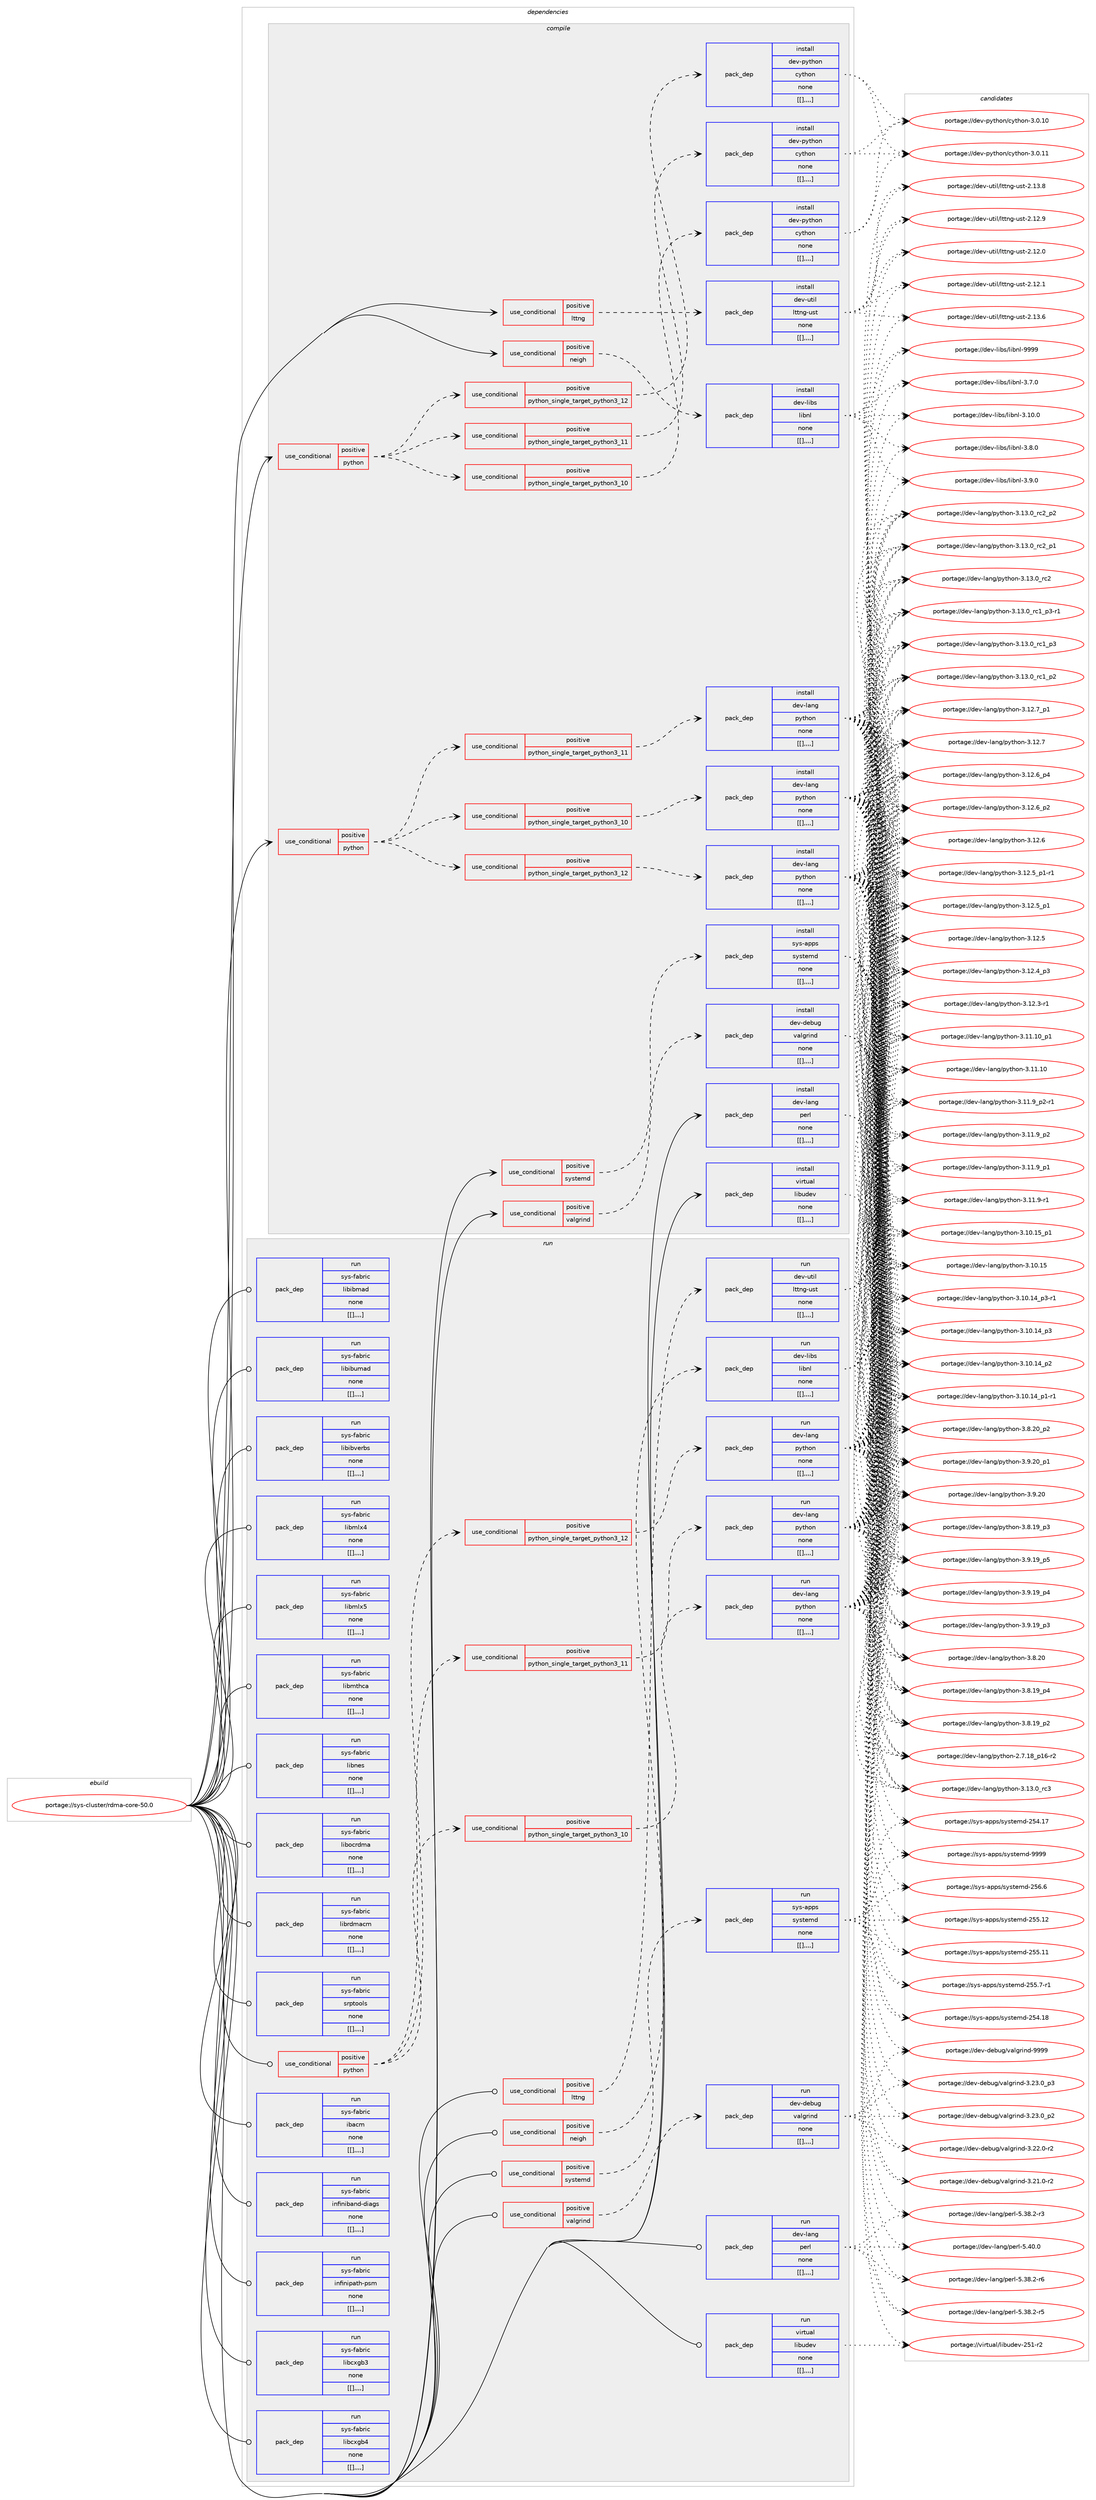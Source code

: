 digraph prolog {

# *************
# Graph options
# *************

newrank=true;
concentrate=true;
compound=true;
graph [rankdir=LR,fontname=Helvetica,fontsize=10,ranksep=1.5];#, ranksep=2.5, nodesep=0.2];
edge  [arrowhead=vee];
node  [fontname=Helvetica,fontsize=10];

# **********
# The ebuild
# **********

subgraph cluster_leftcol {
color=gray;
label=<<i>ebuild</i>>;
id [label="portage://sys-cluster/rdma-core-50.0", color=red, width=4, href="../sys-cluster/rdma-core-50.0.svg"];
}

# ****************
# The dependencies
# ****************

subgraph cluster_midcol {
color=gray;
label=<<i>dependencies</i>>;
subgraph cluster_compile {
fillcolor="#eeeeee";
style=filled;
label=<<i>compile</i>>;
subgraph cond3518 {
dependency9884 [label=<<TABLE BORDER="0" CELLBORDER="1" CELLSPACING="0" CELLPADDING="4"><TR><TD ROWSPAN="3" CELLPADDING="10">use_conditional</TD></TR><TR><TD>positive</TD></TR><TR><TD>lttng</TD></TR></TABLE>>, shape=none, color=red];
subgraph pack6338 {
dependency9885 [label=<<TABLE BORDER="0" CELLBORDER="1" CELLSPACING="0" CELLPADDING="4" WIDTH="220"><TR><TD ROWSPAN="6" CELLPADDING="30">pack_dep</TD></TR><TR><TD WIDTH="110">install</TD></TR><TR><TD>dev-util</TD></TR><TR><TD>lttng-ust</TD></TR><TR><TD>none</TD></TR><TR><TD>[[],,,,]</TD></TR></TABLE>>, shape=none, color=blue];
}
dependency9884:e -> dependency9885:w [weight=20,style="dashed",arrowhead="vee"];
}
id:e -> dependency9884:w [weight=20,style="solid",arrowhead="vee"];
subgraph cond3519 {
dependency9886 [label=<<TABLE BORDER="0" CELLBORDER="1" CELLSPACING="0" CELLPADDING="4"><TR><TD ROWSPAN="3" CELLPADDING="10">use_conditional</TD></TR><TR><TD>positive</TD></TR><TR><TD>neigh</TD></TR></TABLE>>, shape=none, color=red];
subgraph pack6339 {
dependency9887 [label=<<TABLE BORDER="0" CELLBORDER="1" CELLSPACING="0" CELLPADDING="4" WIDTH="220"><TR><TD ROWSPAN="6" CELLPADDING="30">pack_dep</TD></TR><TR><TD WIDTH="110">install</TD></TR><TR><TD>dev-libs</TD></TR><TR><TD>libnl</TD></TR><TR><TD>none</TD></TR><TR><TD>[[],,,,]</TD></TR></TABLE>>, shape=none, color=blue];
}
dependency9886:e -> dependency9887:w [weight=20,style="dashed",arrowhead="vee"];
}
id:e -> dependency9886:w [weight=20,style="solid",arrowhead="vee"];
subgraph cond3520 {
dependency9888 [label=<<TABLE BORDER="0" CELLBORDER="1" CELLSPACING="0" CELLPADDING="4"><TR><TD ROWSPAN="3" CELLPADDING="10">use_conditional</TD></TR><TR><TD>positive</TD></TR><TR><TD>python</TD></TR></TABLE>>, shape=none, color=red];
subgraph cond3521 {
dependency9889 [label=<<TABLE BORDER="0" CELLBORDER="1" CELLSPACING="0" CELLPADDING="4"><TR><TD ROWSPAN="3" CELLPADDING="10">use_conditional</TD></TR><TR><TD>positive</TD></TR><TR><TD>python_single_target_python3_10</TD></TR></TABLE>>, shape=none, color=red];
subgraph pack6340 {
dependency9890 [label=<<TABLE BORDER="0" CELLBORDER="1" CELLSPACING="0" CELLPADDING="4" WIDTH="220"><TR><TD ROWSPAN="6" CELLPADDING="30">pack_dep</TD></TR><TR><TD WIDTH="110">install</TD></TR><TR><TD>dev-lang</TD></TR><TR><TD>python</TD></TR><TR><TD>none</TD></TR><TR><TD>[[],,,,]</TD></TR></TABLE>>, shape=none, color=blue];
}
dependency9889:e -> dependency9890:w [weight=20,style="dashed",arrowhead="vee"];
}
dependency9888:e -> dependency9889:w [weight=20,style="dashed",arrowhead="vee"];
subgraph cond3522 {
dependency9891 [label=<<TABLE BORDER="0" CELLBORDER="1" CELLSPACING="0" CELLPADDING="4"><TR><TD ROWSPAN="3" CELLPADDING="10">use_conditional</TD></TR><TR><TD>positive</TD></TR><TR><TD>python_single_target_python3_11</TD></TR></TABLE>>, shape=none, color=red];
subgraph pack6341 {
dependency9892 [label=<<TABLE BORDER="0" CELLBORDER="1" CELLSPACING="0" CELLPADDING="4" WIDTH="220"><TR><TD ROWSPAN="6" CELLPADDING="30">pack_dep</TD></TR><TR><TD WIDTH="110">install</TD></TR><TR><TD>dev-lang</TD></TR><TR><TD>python</TD></TR><TR><TD>none</TD></TR><TR><TD>[[],,,,]</TD></TR></TABLE>>, shape=none, color=blue];
}
dependency9891:e -> dependency9892:w [weight=20,style="dashed",arrowhead="vee"];
}
dependency9888:e -> dependency9891:w [weight=20,style="dashed",arrowhead="vee"];
subgraph cond3523 {
dependency9893 [label=<<TABLE BORDER="0" CELLBORDER="1" CELLSPACING="0" CELLPADDING="4"><TR><TD ROWSPAN="3" CELLPADDING="10">use_conditional</TD></TR><TR><TD>positive</TD></TR><TR><TD>python_single_target_python3_12</TD></TR></TABLE>>, shape=none, color=red];
subgraph pack6342 {
dependency9894 [label=<<TABLE BORDER="0" CELLBORDER="1" CELLSPACING="0" CELLPADDING="4" WIDTH="220"><TR><TD ROWSPAN="6" CELLPADDING="30">pack_dep</TD></TR><TR><TD WIDTH="110">install</TD></TR><TR><TD>dev-lang</TD></TR><TR><TD>python</TD></TR><TR><TD>none</TD></TR><TR><TD>[[],,,,]</TD></TR></TABLE>>, shape=none, color=blue];
}
dependency9893:e -> dependency9894:w [weight=20,style="dashed",arrowhead="vee"];
}
dependency9888:e -> dependency9893:w [weight=20,style="dashed",arrowhead="vee"];
}
id:e -> dependency9888:w [weight=20,style="solid",arrowhead="vee"];
subgraph cond3524 {
dependency9895 [label=<<TABLE BORDER="0" CELLBORDER="1" CELLSPACING="0" CELLPADDING="4"><TR><TD ROWSPAN="3" CELLPADDING="10">use_conditional</TD></TR><TR><TD>positive</TD></TR><TR><TD>python</TD></TR></TABLE>>, shape=none, color=red];
subgraph cond3525 {
dependency9896 [label=<<TABLE BORDER="0" CELLBORDER="1" CELLSPACING="0" CELLPADDING="4"><TR><TD ROWSPAN="3" CELLPADDING="10">use_conditional</TD></TR><TR><TD>positive</TD></TR><TR><TD>python_single_target_python3_10</TD></TR></TABLE>>, shape=none, color=red];
subgraph pack6343 {
dependency9897 [label=<<TABLE BORDER="0" CELLBORDER="1" CELLSPACING="0" CELLPADDING="4" WIDTH="220"><TR><TD ROWSPAN="6" CELLPADDING="30">pack_dep</TD></TR><TR><TD WIDTH="110">install</TD></TR><TR><TD>dev-python</TD></TR><TR><TD>cython</TD></TR><TR><TD>none</TD></TR><TR><TD>[[],,,,]</TD></TR></TABLE>>, shape=none, color=blue];
}
dependency9896:e -> dependency9897:w [weight=20,style="dashed",arrowhead="vee"];
}
dependency9895:e -> dependency9896:w [weight=20,style="dashed",arrowhead="vee"];
subgraph cond3526 {
dependency9898 [label=<<TABLE BORDER="0" CELLBORDER="1" CELLSPACING="0" CELLPADDING="4"><TR><TD ROWSPAN="3" CELLPADDING="10">use_conditional</TD></TR><TR><TD>positive</TD></TR><TR><TD>python_single_target_python3_11</TD></TR></TABLE>>, shape=none, color=red];
subgraph pack6344 {
dependency9899 [label=<<TABLE BORDER="0" CELLBORDER="1" CELLSPACING="0" CELLPADDING="4" WIDTH="220"><TR><TD ROWSPAN="6" CELLPADDING="30">pack_dep</TD></TR><TR><TD WIDTH="110">install</TD></TR><TR><TD>dev-python</TD></TR><TR><TD>cython</TD></TR><TR><TD>none</TD></TR><TR><TD>[[],,,,]</TD></TR></TABLE>>, shape=none, color=blue];
}
dependency9898:e -> dependency9899:w [weight=20,style="dashed",arrowhead="vee"];
}
dependency9895:e -> dependency9898:w [weight=20,style="dashed",arrowhead="vee"];
subgraph cond3527 {
dependency9900 [label=<<TABLE BORDER="0" CELLBORDER="1" CELLSPACING="0" CELLPADDING="4"><TR><TD ROWSPAN="3" CELLPADDING="10">use_conditional</TD></TR><TR><TD>positive</TD></TR><TR><TD>python_single_target_python3_12</TD></TR></TABLE>>, shape=none, color=red];
subgraph pack6345 {
dependency9901 [label=<<TABLE BORDER="0" CELLBORDER="1" CELLSPACING="0" CELLPADDING="4" WIDTH="220"><TR><TD ROWSPAN="6" CELLPADDING="30">pack_dep</TD></TR><TR><TD WIDTH="110">install</TD></TR><TR><TD>dev-python</TD></TR><TR><TD>cython</TD></TR><TR><TD>none</TD></TR><TR><TD>[[],,,,]</TD></TR></TABLE>>, shape=none, color=blue];
}
dependency9900:e -> dependency9901:w [weight=20,style="dashed",arrowhead="vee"];
}
dependency9895:e -> dependency9900:w [weight=20,style="dashed",arrowhead="vee"];
}
id:e -> dependency9895:w [weight=20,style="solid",arrowhead="vee"];
subgraph cond3528 {
dependency9902 [label=<<TABLE BORDER="0" CELLBORDER="1" CELLSPACING="0" CELLPADDING="4"><TR><TD ROWSPAN="3" CELLPADDING="10">use_conditional</TD></TR><TR><TD>positive</TD></TR><TR><TD>systemd</TD></TR></TABLE>>, shape=none, color=red];
subgraph pack6346 {
dependency9903 [label=<<TABLE BORDER="0" CELLBORDER="1" CELLSPACING="0" CELLPADDING="4" WIDTH="220"><TR><TD ROWSPAN="6" CELLPADDING="30">pack_dep</TD></TR><TR><TD WIDTH="110">install</TD></TR><TR><TD>sys-apps</TD></TR><TR><TD>systemd</TD></TR><TR><TD>none</TD></TR><TR><TD>[[],,,,]</TD></TR></TABLE>>, shape=none, color=blue];
}
dependency9902:e -> dependency9903:w [weight=20,style="dashed",arrowhead="vee"];
}
id:e -> dependency9902:w [weight=20,style="solid",arrowhead="vee"];
subgraph cond3529 {
dependency9904 [label=<<TABLE BORDER="0" CELLBORDER="1" CELLSPACING="0" CELLPADDING="4"><TR><TD ROWSPAN="3" CELLPADDING="10">use_conditional</TD></TR><TR><TD>positive</TD></TR><TR><TD>valgrind</TD></TR></TABLE>>, shape=none, color=red];
subgraph pack6347 {
dependency9905 [label=<<TABLE BORDER="0" CELLBORDER="1" CELLSPACING="0" CELLPADDING="4" WIDTH="220"><TR><TD ROWSPAN="6" CELLPADDING="30">pack_dep</TD></TR><TR><TD WIDTH="110">install</TD></TR><TR><TD>dev-debug</TD></TR><TR><TD>valgrind</TD></TR><TR><TD>none</TD></TR><TR><TD>[[],,,,]</TD></TR></TABLE>>, shape=none, color=blue];
}
dependency9904:e -> dependency9905:w [weight=20,style="dashed",arrowhead="vee"];
}
id:e -> dependency9904:w [weight=20,style="solid",arrowhead="vee"];
subgraph pack6348 {
dependency9906 [label=<<TABLE BORDER="0" CELLBORDER="1" CELLSPACING="0" CELLPADDING="4" WIDTH="220"><TR><TD ROWSPAN="6" CELLPADDING="30">pack_dep</TD></TR><TR><TD WIDTH="110">install</TD></TR><TR><TD>dev-lang</TD></TR><TR><TD>perl</TD></TR><TR><TD>none</TD></TR><TR><TD>[[],,,,]</TD></TR></TABLE>>, shape=none, color=blue];
}
id:e -> dependency9906:w [weight=20,style="solid",arrowhead="vee"];
subgraph pack6349 {
dependency9907 [label=<<TABLE BORDER="0" CELLBORDER="1" CELLSPACING="0" CELLPADDING="4" WIDTH="220"><TR><TD ROWSPAN="6" CELLPADDING="30">pack_dep</TD></TR><TR><TD WIDTH="110">install</TD></TR><TR><TD>virtual</TD></TR><TR><TD>libudev</TD></TR><TR><TD>none</TD></TR><TR><TD>[[],,,,]</TD></TR></TABLE>>, shape=none, color=blue];
}
id:e -> dependency9907:w [weight=20,style="solid",arrowhead="vee"];
}
subgraph cluster_compileandrun {
fillcolor="#eeeeee";
style=filled;
label=<<i>compile and run</i>>;
}
subgraph cluster_run {
fillcolor="#eeeeee";
style=filled;
label=<<i>run</i>>;
subgraph cond3530 {
dependency9908 [label=<<TABLE BORDER="0" CELLBORDER="1" CELLSPACING="0" CELLPADDING="4"><TR><TD ROWSPAN="3" CELLPADDING="10">use_conditional</TD></TR><TR><TD>positive</TD></TR><TR><TD>lttng</TD></TR></TABLE>>, shape=none, color=red];
subgraph pack6350 {
dependency9909 [label=<<TABLE BORDER="0" CELLBORDER="1" CELLSPACING="0" CELLPADDING="4" WIDTH="220"><TR><TD ROWSPAN="6" CELLPADDING="30">pack_dep</TD></TR><TR><TD WIDTH="110">run</TD></TR><TR><TD>dev-util</TD></TR><TR><TD>lttng-ust</TD></TR><TR><TD>none</TD></TR><TR><TD>[[],,,,]</TD></TR></TABLE>>, shape=none, color=blue];
}
dependency9908:e -> dependency9909:w [weight=20,style="dashed",arrowhead="vee"];
}
id:e -> dependency9908:w [weight=20,style="solid",arrowhead="odot"];
subgraph cond3531 {
dependency9910 [label=<<TABLE BORDER="0" CELLBORDER="1" CELLSPACING="0" CELLPADDING="4"><TR><TD ROWSPAN="3" CELLPADDING="10">use_conditional</TD></TR><TR><TD>positive</TD></TR><TR><TD>neigh</TD></TR></TABLE>>, shape=none, color=red];
subgraph pack6351 {
dependency9911 [label=<<TABLE BORDER="0" CELLBORDER="1" CELLSPACING="0" CELLPADDING="4" WIDTH="220"><TR><TD ROWSPAN="6" CELLPADDING="30">pack_dep</TD></TR><TR><TD WIDTH="110">run</TD></TR><TR><TD>dev-libs</TD></TR><TR><TD>libnl</TD></TR><TR><TD>none</TD></TR><TR><TD>[[],,,,]</TD></TR></TABLE>>, shape=none, color=blue];
}
dependency9910:e -> dependency9911:w [weight=20,style="dashed",arrowhead="vee"];
}
id:e -> dependency9910:w [weight=20,style="solid",arrowhead="odot"];
subgraph cond3532 {
dependency9912 [label=<<TABLE BORDER="0" CELLBORDER="1" CELLSPACING="0" CELLPADDING="4"><TR><TD ROWSPAN="3" CELLPADDING="10">use_conditional</TD></TR><TR><TD>positive</TD></TR><TR><TD>python</TD></TR></TABLE>>, shape=none, color=red];
subgraph cond3533 {
dependency9913 [label=<<TABLE BORDER="0" CELLBORDER="1" CELLSPACING="0" CELLPADDING="4"><TR><TD ROWSPAN="3" CELLPADDING="10">use_conditional</TD></TR><TR><TD>positive</TD></TR><TR><TD>python_single_target_python3_10</TD></TR></TABLE>>, shape=none, color=red];
subgraph pack6352 {
dependency9914 [label=<<TABLE BORDER="0" CELLBORDER="1" CELLSPACING="0" CELLPADDING="4" WIDTH="220"><TR><TD ROWSPAN="6" CELLPADDING="30">pack_dep</TD></TR><TR><TD WIDTH="110">run</TD></TR><TR><TD>dev-lang</TD></TR><TR><TD>python</TD></TR><TR><TD>none</TD></TR><TR><TD>[[],,,,]</TD></TR></TABLE>>, shape=none, color=blue];
}
dependency9913:e -> dependency9914:w [weight=20,style="dashed",arrowhead="vee"];
}
dependency9912:e -> dependency9913:w [weight=20,style="dashed",arrowhead="vee"];
subgraph cond3534 {
dependency9915 [label=<<TABLE BORDER="0" CELLBORDER="1" CELLSPACING="0" CELLPADDING="4"><TR><TD ROWSPAN="3" CELLPADDING="10">use_conditional</TD></TR><TR><TD>positive</TD></TR><TR><TD>python_single_target_python3_11</TD></TR></TABLE>>, shape=none, color=red];
subgraph pack6353 {
dependency9916 [label=<<TABLE BORDER="0" CELLBORDER="1" CELLSPACING="0" CELLPADDING="4" WIDTH="220"><TR><TD ROWSPAN="6" CELLPADDING="30">pack_dep</TD></TR><TR><TD WIDTH="110">run</TD></TR><TR><TD>dev-lang</TD></TR><TR><TD>python</TD></TR><TR><TD>none</TD></TR><TR><TD>[[],,,,]</TD></TR></TABLE>>, shape=none, color=blue];
}
dependency9915:e -> dependency9916:w [weight=20,style="dashed",arrowhead="vee"];
}
dependency9912:e -> dependency9915:w [weight=20,style="dashed",arrowhead="vee"];
subgraph cond3535 {
dependency9917 [label=<<TABLE BORDER="0" CELLBORDER="1" CELLSPACING="0" CELLPADDING="4"><TR><TD ROWSPAN="3" CELLPADDING="10">use_conditional</TD></TR><TR><TD>positive</TD></TR><TR><TD>python_single_target_python3_12</TD></TR></TABLE>>, shape=none, color=red];
subgraph pack6354 {
dependency9918 [label=<<TABLE BORDER="0" CELLBORDER="1" CELLSPACING="0" CELLPADDING="4" WIDTH="220"><TR><TD ROWSPAN="6" CELLPADDING="30">pack_dep</TD></TR><TR><TD WIDTH="110">run</TD></TR><TR><TD>dev-lang</TD></TR><TR><TD>python</TD></TR><TR><TD>none</TD></TR><TR><TD>[[],,,,]</TD></TR></TABLE>>, shape=none, color=blue];
}
dependency9917:e -> dependency9918:w [weight=20,style="dashed",arrowhead="vee"];
}
dependency9912:e -> dependency9917:w [weight=20,style="dashed",arrowhead="vee"];
}
id:e -> dependency9912:w [weight=20,style="solid",arrowhead="odot"];
subgraph cond3536 {
dependency9919 [label=<<TABLE BORDER="0" CELLBORDER="1" CELLSPACING="0" CELLPADDING="4"><TR><TD ROWSPAN="3" CELLPADDING="10">use_conditional</TD></TR><TR><TD>positive</TD></TR><TR><TD>systemd</TD></TR></TABLE>>, shape=none, color=red];
subgraph pack6355 {
dependency9920 [label=<<TABLE BORDER="0" CELLBORDER="1" CELLSPACING="0" CELLPADDING="4" WIDTH="220"><TR><TD ROWSPAN="6" CELLPADDING="30">pack_dep</TD></TR><TR><TD WIDTH="110">run</TD></TR><TR><TD>sys-apps</TD></TR><TR><TD>systemd</TD></TR><TR><TD>none</TD></TR><TR><TD>[[],,,,]</TD></TR></TABLE>>, shape=none, color=blue];
}
dependency9919:e -> dependency9920:w [weight=20,style="dashed",arrowhead="vee"];
}
id:e -> dependency9919:w [weight=20,style="solid",arrowhead="odot"];
subgraph cond3537 {
dependency9921 [label=<<TABLE BORDER="0" CELLBORDER="1" CELLSPACING="0" CELLPADDING="4"><TR><TD ROWSPAN="3" CELLPADDING="10">use_conditional</TD></TR><TR><TD>positive</TD></TR><TR><TD>valgrind</TD></TR></TABLE>>, shape=none, color=red];
subgraph pack6356 {
dependency9922 [label=<<TABLE BORDER="0" CELLBORDER="1" CELLSPACING="0" CELLPADDING="4" WIDTH="220"><TR><TD ROWSPAN="6" CELLPADDING="30">pack_dep</TD></TR><TR><TD WIDTH="110">run</TD></TR><TR><TD>dev-debug</TD></TR><TR><TD>valgrind</TD></TR><TR><TD>none</TD></TR><TR><TD>[[],,,,]</TD></TR></TABLE>>, shape=none, color=blue];
}
dependency9921:e -> dependency9922:w [weight=20,style="dashed",arrowhead="vee"];
}
id:e -> dependency9921:w [weight=20,style="solid",arrowhead="odot"];
subgraph pack6357 {
dependency9923 [label=<<TABLE BORDER="0" CELLBORDER="1" CELLSPACING="0" CELLPADDING="4" WIDTH="220"><TR><TD ROWSPAN="6" CELLPADDING="30">pack_dep</TD></TR><TR><TD WIDTH="110">run</TD></TR><TR><TD>dev-lang</TD></TR><TR><TD>perl</TD></TR><TR><TD>none</TD></TR><TR><TD>[[],,,,]</TD></TR></TABLE>>, shape=none, color=blue];
}
id:e -> dependency9923:w [weight=20,style="solid",arrowhead="odot"];
subgraph pack6358 {
dependency9924 [label=<<TABLE BORDER="0" CELLBORDER="1" CELLSPACING="0" CELLPADDING="4" WIDTH="220"><TR><TD ROWSPAN="6" CELLPADDING="30">pack_dep</TD></TR><TR><TD WIDTH="110">run</TD></TR><TR><TD>virtual</TD></TR><TR><TD>libudev</TD></TR><TR><TD>none</TD></TR><TR><TD>[[],,,,]</TD></TR></TABLE>>, shape=none, color=blue];
}
id:e -> dependency9924:w [weight=20,style="solid",arrowhead="odot"];
subgraph pack6359 {
dependency9925 [label=<<TABLE BORDER="0" CELLBORDER="1" CELLSPACING="0" CELLPADDING="4" WIDTH="220"><TR><TD ROWSPAN="6" CELLPADDING="30">pack_dep</TD></TR><TR><TD WIDTH="110">run</TD></TR><TR><TD>sys-fabric</TD></TR><TR><TD>ibacm</TD></TR><TR><TD>none</TD></TR><TR><TD>[[],,,,]</TD></TR></TABLE>>, shape=none, color=blue];
}
id:e -> dependency9925:w [weight=20,style="solid",arrowhead="odot"];
subgraph pack6360 {
dependency9926 [label=<<TABLE BORDER="0" CELLBORDER="1" CELLSPACING="0" CELLPADDING="4" WIDTH="220"><TR><TD ROWSPAN="6" CELLPADDING="30">pack_dep</TD></TR><TR><TD WIDTH="110">run</TD></TR><TR><TD>sys-fabric</TD></TR><TR><TD>infiniband-diags</TD></TR><TR><TD>none</TD></TR><TR><TD>[[],,,,]</TD></TR></TABLE>>, shape=none, color=blue];
}
id:e -> dependency9926:w [weight=20,style="solid",arrowhead="odot"];
subgraph pack6361 {
dependency9927 [label=<<TABLE BORDER="0" CELLBORDER="1" CELLSPACING="0" CELLPADDING="4" WIDTH="220"><TR><TD ROWSPAN="6" CELLPADDING="30">pack_dep</TD></TR><TR><TD WIDTH="110">run</TD></TR><TR><TD>sys-fabric</TD></TR><TR><TD>infinipath-psm</TD></TR><TR><TD>none</TD></TR><TR><TD>[[],,,,]</TD></TR></TABLE>>, shape=none, color=blue];
}
id:e -> dependency9927:w [weight=20,style="solid",arrowhead="odot"];
subgraph pack6362 {
dependency9928 [label=<<TABLE BORDER="0" CELLBORDER="1" CELLSPACING="0" CELLPADDING="4" WIDTH="220"><TR><TD ROWSPAN="6" CELLPADDING="30">pack_dep</TD></TR><TR><TD WIDTH="110">run</TD></TR><TR><TD>sys-fabric</TD></TR><TR><TD>libcxgb3</TD></TR><TR><TD>none</TD></TR><TR><TD>[[],,,,]</TD></TR></TABLE>>, shape=none, color=blue];
}
id:e -> dependency9928:w [weight=20,style="solid",arrowhead="odot"];
subgraph pack6363 {
dependency9929 [label=<<TABLE BORDER="0" CELLBORDER="1" CELLSPACING="0" CELLPADDING="4" WIDTH="220"><TR><TD ROWSPAN="6" CELLPADDING="30">pack_dep</TD></TR><TR><TD WIDTH="110">run</TD></TR><TR><TD>sys-fabric</TD></TR><TR><TD>libcxgb4</TD></TR><TR><TD>none</TD></TR><TR><TD>[[],,,,]</TD></TR></TABLE>>, shape=none, color=blue];
}
id:e -> dependency9929:w [weight=20,style="solid",arrowhead="odot"];
subgraph pack6364 {
dependency9930 [label=<<TABLE BORDER="0" CELLBORDER="1" CELLSPACING="0" CELLPADDING="4" WIDTH="220"><TR><TD ROWSPAN="6" CELLPADDING="30">pack_dep</TD></TR><TR><TD WIDTH="110">run</TD></TR><TR><TD>sys-fabric</TD></TR><TR><TD>libibmad</TD></TR><TR><TD>none</TD></TR><TR><TD>[[],,,,]</TD></TR></TABLE>>, shape=none, color=blue];
}
id:e -> dependency9930:w [weight=20,style="solid",arrowhead="odot"];
subgraph pack6365 {
dependency9931 [label=<<TABLE BORDER="0" CELLBORDER="1" CELLSPACING="0" CELLPADDING="4" WIDTH="220"><TR><TD ROWSPAN="6" CELLPADDING="30">pack_dep</TD></TR><TR><TD WIDTH="110">run</TD></TR><TR><TD>sys-fabric</TD></TR><TR><TD>libibumad</TD></TR><TR><TD>none</TD></TR><TR><TD>[[],,,,]</TD></TR></TABLE>>, shape=none, color=blue];
}
id:e -> dependency9931:w [weight=20,style="solid",arrowhead="odot"];
subgraph pack6366 {
dependency9932 [label=<<TABLE BORDER="0" CELLBORDER="1" CELLSPACING="0" CELLPADDING="4" WIDTH="220"><TR><TD ROWSPAN="6" CELLPADDING="30">pack_dep</TD></TR><TR><TD WIDTH="110">run</TD></TR><TR><TD>sys-fabric</TD></TR><TR><TD>libibverbs</TD></TR><TR><TD>none</TD></TR><TR><TD>[[],,,,]</TD></TR></TABLE>>, shape=none, color=blue];
}
id:e -> dependency9932:w [weight=20,style="solid",arrowhead="odot"];
subgraph pack6367 {
dependency9933 [label=<<TABLE BORDER="0" CELLBORDER="1" CELLSPACING="0" CELLPADDING="4" WIDTH="220"><TR><TD ROWSPAN="6" CELLPADDING="30">pack_dep</TD></TR><TR><TD WIDTH="110">run</TD></TR><TR><TD>sys-fabric</TD></TR><TR><TD>libmlx4</TD></TR><TR><TD>none</TD></TR><TR><TD>[[],,,,]</TD></TR></TABLE>>, shape=none, color=blue];
}
id:e -> dependency9933:w [weight=20,style="solid",arrowhead="odot"];
subgraph pack6368 {
dependency9934 [label=<<TABLE BORDER="0" CELLBORDER="1" CELLSPACING="0" CELLPADDING="4" WIDTH="220"><TR><TD ROWSPAN="6" CELLPADDING="30">pack_dep</TD></TR><TR><TD WIDTH="110">run</TD></TR><TR><TD>sys-fabric</TD></TR><TR><TD>libmlx5</TD></TR><TR><TD>none</TD></TR><TR><TD>[[],,,,]</TD></TR></TABLE>>, shape=none, color=blue];
}
id:e -> dependency9934:w [weight=20,style="solid",arrowhead="odot"];
subgraph pack6369 {
dependency9935 [label=<<TABLE BORDER="0" CELLBORDER="1" CELLSPACING="0" CELLPADDING="4" WIDTH="220"><TR><TD ROWSPAN="6" CELLPADDING="30">pack_dep</TD></TR><TR><TD WIDTH="110">run</TD></TR><TR><TD>sys-fabric</TD></TR><TR><TD>libmthca</TD></TR><TR><TD>none</TD></TR><TR><TD>[[],,,,]</TD></TR></TABLE>>, shape=none, color=blue];
}
id:e -> dependency9935:w [weight=20,style="solid",arrowhead="odot"];
subgraph pack6370 {
dependency9936 [label=<<TABLE BORDER="0" CELLBORDER="1" CELLSPACING="0" CELLPADDING="4" WIDTH="220"><TR><TD ROWSPAN="6" CELLPADDING="30">pack_dep</TD></TR><TR><TD WIDTH="110">run</TD></TR><TR><TD>sys-fabric</TD></TR><TR><TD>libnes</TD></TR><TR><TD>none</TD></TR><TR><TD>[[],,,,]</TD></TR></TABLE>>, shape=none, color=blue];
}
id:e -> dependency9936:w [weight=20,style="solid",arrowhead="odot"];
subgraph pack6371 {
dependency9937 [label=<<TABLE BORDER="0" CELLBORDER="1" CELLSPACING="0" CELLPADDING="4" WIDTH="220"><TR><TD ROWSPAN="6" CELLPADDING="30">pack_dep</TD></TR><TR><TD WIDTH="110">run</TD></TR><TR><TD>sys-fabric</TD></TR><TR><TD>libocrdma</TD></TR><TR><TD>none</TD></TR><TR><TD>[[],,,,]</TD></TR></TABLE>>, shape=none, color=blue];
}
id:e -> dependency9937:w [weight=20,style="solid",arrowhead="odot"];
subgraph pack6372 {
dependency9938 [label=<<TABLE BORDER="0" CELLBORDER="1" CELLSPACING="0" CELLPADDING="4" WIDTH="220"><TR><TD ROWSPAN="6" CELLPADDING="30">pack_dep</TD></TR><TR><TD WIDTH="110">run</TD></TR><TR><TD>sys-fabric</TD></TR><TR><TD>librdmacm</TD></TR><TR><TD>none</TD></TR><TR><TD>[[],,,,]</TD></TR></TABLE>>, shape=none, color=blue];
}
id:e -> dependency9938:w [weight=20,style="solid",arrowhead="odot"];
subgraph pack6373 {
dependency9939 [label=<<TABLE BORDER="0" CELLBORDER="1" CELLSPACING="0" CELLPADDING="4" WIDTH="220"><TR><TD ROWSPAN="6" CELLPADDING="30">pack_dep</TD></TR><TR><TD WIDTH="110">run</TD></TR><TR><TD>sys-fabric</TD></TR><TR><TD>srptools</TD></TR><TR><TD>none</TD></TR><TR><TD>[[],,,,]</TD></TR></TABLE>>, shape=none, color=blue];
}
id:e -> dependency9939:w [weight=20,style="solid",arrowhead="odot"];
}
}

# **************
# The candidates
# **************

subgraph cluster_choices {
rank=same;
color=gray;
label=<<i>candidates</i>>;

subgraph choice6338 {
color=black;
nodesep=1;
choice10010111845117116105108471081161161101034511711511645504649514656 [label="portage://dev-util/lttng-ust-2.13.8", color=red, width=4,href="../dev-util/lttng-ust-2.13.8.svg"];
choice10010111845117116105108471081161161101034511711511645504649514654 [label="portage://dev-util/lttng-ust-2.13.6", color=red, width=4,href="../dev-util/lttng-ust-2.13.6.svg"];
choice10010111845117116105108471081161161101034511711511645504649504657 [label="portage://dev-util/lttng-ust-2.12.9", color=red, width=4,href="../dev-util/lttng-ust-2.12.9.svg"];
choice10010111845117116105108471081161161101034511711511645504649504649 [label="portage://dev-util/lttng-ust-2.12.1", color=red, width=4,href="../dev-util/lttng-ust-2.12.1.svg"];
choice10010111845117116105108471081161161101034511711511645504649504648 [label="portage://dev-util/lttng-ust-2.12.0", color=red, width=4,href="../dev-util/lttng-ust-2.12.0.svg"];
dependency9885:e -> choice10010111845117116105108471081161161101034511711511645504649514656:w [style=dotted,weight="100"];
dependency9885:e -> choice10010111845117116105108471081161161101034511711511645504649514654:w [style=dotted,weight="100"];
dependency9885:e -> choice10010111845117116105108471081161161101034511711511645504649504657:w [style=dotted,weight="100"];
dependency9885:e -> choice10010111845117116105108471081161161101034511711511645504649504649:w [style=dotted,weight="100"];
dependency9885:e -> choice10010111845117116105108471081161161101034511711511645504649504648:w [style=dotted,weight="100"];
}
subgraph choice6339 {
color=black;
nodesep=1;
choice100101118451081059811547108105981101084557575757 [label="portage://dev-libs/libnl-9999", color=red, width=4,href="../dev-libs/libnl-9999.svg"];
choice1001011184510810598115471081059811010845514649484648 [label="portage://dev-libs/libnl-3.10.0", color=red, width=4,href="../dev-libs/libnl-3.10.0.svg"];
choice10010111845108105981154710810598110108455146574648 [label="portage://dev-libs/libnl-3.9.0", color=red, width=4,href="../dev-libs/libnl-3.9.0.svg"];
choice10010111845108105981154710810598110108455146564648 [label="portage://dev-libs/libnl-3.8.0", color=red, width=4,href="../dev-libs/libnl-3.8.0.svg"];
choice10010111845108105981154710810598110108455146554648 [label="portage://dev-libs/libnl-3.7.0", color=red, width=4,href="../dev-libs/libnl-3.7.0.svg"];
dependency9887:e -> choice100101118451081059811547108105981101084557575757:w [style=dotted,weight="100"];
dependency9887:e -> choice1001011184510810598115471081059811010845514649484648:w [style=dotted,weight="100"];
dependency9887:e -> choice10010111845108105981154710810598110108455146574648:w [style=dotted,weight="100"];
dependency9887:e -> choice10010111845108105981154710810598110108455146564648:w [style=dotted,weight="100"];
dependency9887:e -> choice10010111845108105981154710810598110108455146554648:w [style=dotted,weight="100"];
}
subgraph choice6340 {
color=black;
nodesep=1;
choice10010111845108971101034711212111610411111045514649514648951149951 [label="portage://dev-lang/python-3.13.0_rc3", color=red, width=4,href="../dev-lang/python-3.13.0_rc3.svg"];
choice100101118451089711010347112121116104111110455146495146489511499509511250 [label="portage://dev-lang/python-3.13.0_rc2_p2", color=red, width=4,href="../dev-lang/python-3.13.0_rc2_p2.svg"];
choice100101118451089711010347112121116104111110455146495146489511499509511249 [label="portage://dev-lang/python-3.13.0_rc2_p1", color=red, width=4,href="../dev-lang/python-3.13.0_rc2_p1.svg"];
choice10010111845108971101034711212111610411111045514649514648951149950 [label="portage://dev-lang/python-3.13.0_rc2", color=red, width=4,href="../dev-lang/python-3.13.0_rc2.svg"];
choice1001011184510897110103471121211161041111104551464951464895114994995112514511449 [label="portage://dev-lang/python-3.13.0_rc1_p3-r1", color=red, width=4,href="../dev-lang/python-3.13.0_rc1_p3-r1.svg"];
choice100101118451089711010347112121116104111110455146495146489511499499511251 [label="portage://dev-lang/python-3.13.0_rc1_p3", color=red, width=4,href="../dev-lang/python-3.13.0_rc1_p3.svg"];
choice100101118451089711010347112121116104111110455146495146489511499499511250 [label="portage://dev-lang/python-3.13.0_rc1_p2", color=red, width=4,href="../dev-lang/python-3.13.0_rc1_p2.svg"];
choice100101118451089711010347112121116104111110455146495046559511249 [label="portage://dev-lang/python-3.12.7_p1", color=red, width=4,href="../dev-lang/python-3.12.7_p1.svg"];
choice10010111845108971101034711212111610411111045514649504655 [label="portage://dev-lang/python-3.12.7", color=red, width=4,href="../dev-lang/python-3.12.7.svg"];
choice100101118451089711010347112121116104111110455146495046549511252 [label="portage://dev-lang/python-3.12.6_p4", color=red, width=4,href="../dev-lang/python-3.12.6_p4.svg"];
choice100101118451089711010347112121116104111110455146495046549511250 [label="portage://dev-lang/python-3.12.6_p2", color=red, width=4,href="../dev-lang/python-3.12.6_p2.svg"];
choice10010111845108971101034711212111610411111045514649504654 [label="portage://dev-lang/python-3.12.6", color=red, width=4,href="../dev-lang/python-3.12.6.svg"];
choice1001011184510897110103471121211161041111104551464950465395112494511449 [label="portage://dev-lang/python-3.12.5_p1-r1", color=red, width=4,href="../dev-lang/python-3.12.5_p1-r1.svg"];
choice100101118451089711010347112121116104111110455146495046539511249 [label="portage://dev-lang/python-3.12.5_p1", color=red, width=4,href="../dev-lang/python-3.12.5_p1.svg"];
choice10010111845108971101034711212111610411111045514649504653 [label="portage://dev-lang/python-3.12.5", color=red, width=4,href="../dev-lang/python-3.12.5.svg"];
choice100101118451089711010347112121116104111110455146495046529511251 [label="portage://dev-lang/python-3.12.4_p3", color=red, width=4,href="../dev-lang/python-3.12.4_p3.svg"];
choice100101118451089711010347112121116104111110455146495046514511449 [label="portage://dev-lang/python-3.12.3-r1", color=red, width=4,href="../dev-lang/python-3.12.3-r1.svg"];
choice10010111845108971101034711212111610411111045514649494649489511249 [label="portage://dev-lang/python-3.11.10_p1", color=red, width=4,href="../dev-lang/python-3.11.10_p1.svg"];
choice1001011184510897110103471121211161041111104551464949464948 [label="portage://dev-lang/python-3.11.10", color=red, width=4,href="../dev-lang/python-3.11.10.svg"];
choice1001011184510897110103471121211161041111104551464949465795112504511449 [label="portage://dev-lang/python-3.11.9_p2-r1", color=red, width=4,href="../dev-lang/python-3.11.9_p2-r1.svg"];
choice100101118451089711010347112121116104111110455146494946579511250 [label="portage://dev-lang/python-3.11.9_p2", color=red, width=4,href="../dev-lang/python-3.11.9_p2.svg"];
choice100101118451089711010347112121116104111110455146494946579511249 [label="portage://dev-lang/python-3.11.9_p1", color=red, width=4,href="../dev-lang/python-3.11.9_p1.svg"];
choice100101118451089711010347112121116104111110455146494946574511449 [label="portage://dev-lang/python-3.11.9-r1", color=red, width=4,href="../dev-lang/python-3.11.9-r1.svg"];
choice10010111845108971101034711212111610411111045514649484649539511249 [label="portage://dev-lang/python-3.10.15_p1", color=red, width=4,href="../dev-lang/python-3.10.15_p1.svg"];
choice1001011184510897110103471121211161041111104551464948464953 [label="portage://dev-lang/python-3.10.15", color=red, width=4,href="../dev-lang/python-3.10.15.svg"];
choice100101118451089711010347112121116104111110455146494846495295112514511449 [label="portage://dev-lang/python-3.10.14_p3-r1", color=red, width=4,href="../dev-lang/python-3.10.14_p3-r1.svg"];
choice10010111845108971101034711212111610411111045514649484649529511251 [label="portage://dev-lang/python-3.10.14_p3", color=red, width=4,href="../dev-lang/python-3.10.14_p3.svg"];
choice10010111845108971101034711212111610411111045514649484649529511250 [label="portage://dev-lang/python-3.10.14_p2", color=red, width=4,href="../dev-lang/python-3.10.14_p2.svg"];
choice100101118451089711010347112121116104111110455146494846495295112494511449 [label="portage://dev-lang/python-3.10.14_p1-r1", color=red, width=4,href="../dev-lang/python-3.10.14_p1-r1.svg"];
choice100101118451089711010347112121116104111110455146574650489511249 [label="portage://dev-lang/python-3.9.20_p1", color=red, width=4,href="../dev-lang/python-3.9.20_p1.svg"];
choice10010111845108971101034711212111610411111045514657465048 [label="portage://dev-lang/python-3.9.20", color=red, width=4,href="../dev-lang/python-3.9.20.svg"];
choice100101118451089711010347112121116104111110455146574649579511253 [label="portage://dev-lang/python-3.9.19_p5", color=red, width=4,href="../dev-lang/python-3.9.19_p5.svg"];
choice100101118451089711010347112121116104111110455146574649579511252 [label="portage://dev-lang/python-3.9.19_p4", color=red, width=4,href="../dev-lang/python-3.9.19_p4.svg"];
choice100101118451089711010347112121116104111110455146574649579511251 [label="portage://dev-lang/python-3.9.19_p3", color=red, width=4,href="../dev-lang/python-3.9.19_p3.svg"];
choice100101118451089711010347112121116104111110455146564650489511250 [label="portage://dev-lang/python-3.8.20_p2", color=red, width=4,href="../dev-lang/python-3.8.20_p2.svg"];
choice10010111845108971101034711212111610411111045514656465048 [label="portage://dev-lang/python-3.8.20", color=red, width=4,href="../dev-lang/python-3.8.20.svg"];
choice100101118451089711010347112121116104111110455146564649579511252 [label="portage://dev-lang/python-3.8.19_p4", color=red, width=4,href="../dev-lang/python-3.8.19_p4.svg"];
choice100101118451089711010347112121116104111110455146564649579511251 [label="portage://dev-lang/python-3.8.19_p3", color=red, width=4,href="../dev-lang/python-3.8.19_p3.svg"];
choice100101118451089711010347112121116104111110455146564649579511250 [label="portage://dev-lang/python-3.8.19_p2", color=red, width=4,href="../dev-lang/python-3.8.19_p2.svg"];
choice100101118451089711010347112121116104111110455046554649569511249544511450 [label="portage://dev-lang/python-2.7.18_p16-r2", color=red, width=4,href="../dev-lang/python-2.7.18_p16-r2.svg"];
dependency9890:e -> choice10010111845108971101034711212111610411111045514649514648951149951:w [style=dotted,weight="100"];
dependency9890:e -> choice100101118451089711010347112121116104111110455146495146489511499509511250:w [style=dotted,weight="100"];
dependency9890:e -> choice100101118451089711010347112121116104111110455146495146489511499509511249:w [style=dotted,weight="100"];
dependency9890:e -> choice10010111845108971101034711212111610411111045514649514648951149950:w [style=dotted,weight="100"];
dependency9890:e -> choice1001011184510897110103471121211161041111104551464951464895114994995112514511449:w [style=dotted,weight="100"];
dependency9890:e -> choice100101118451089711010347112121116104111110455146495146489511499499511251:w [style=dotted,weight="100"];
dependency9890:e -> choice100101118451089711010347112121116104111110455146495146489511499499511250:w [style=dotted,weight="100"];
dependency9890:e -> choice100101118451089711010347112121116104111110455146495046559511249:w [style=dotted,weight="100"];
dependency9890:e -> choice10010111845108971101034711212111610411111045514649504655:w [style=dotted,weight="100"];
dependency9890:e -> choice100101118451089711010347112121116104111110455146495046549511252:w [style=dotted,weight="100"];
dependency9890:e -> choice100101118451089711010347112121116104111110455146495046549511250:w [style=dotted,weight="100"];
dependency9890:e -> choice10010111845108971101034711212111610411111045514649504654:w [style=dotted,weight="100"];
dependency9890:e -> choice1001011184510897110103471121211161041111104551464950465395112494511449:w [style=dotted,weight="100"];
dependency9890:e -> choice100101118451089711010347112121116104111110455146495046539511249:w [style=dotted,weight="100"];
dependency9890:e -> choice10010111845108971101034711212111610411111045514649504653:w [style=dotted,weight="100"];
dependency9890:e -> choice100101118451089711010347112121116104111110455146495046529511251:w [style=dotted,weight="100"];
dependency9890:e -> choice100101118451089711010347112121116104111110455146495046514511449:w [style=dotted,weight="100"];
dependency9890:e -> choice10010111845108971101034711212111610411111045514649494649489511249:w [style=dotted,weight="100"];
dependency9890:e -> choice1001011184510897110103471121211161041111104551464949464948:w [style=dotted,weight="100"];
dependency9890:e -> choice1001011184510897110103471121211161041111104551464949465795112504511449:w [style=dotted,weight="100"];
dependency9890:e -> choice100101118451089711010347112121116104111110455146494946579511250:w [style=dotted,weight="100"];
dependency9890:e -> choice100101118451089711010347112121116104111110455146494946579511249:w [style=dotted,weight="100"];
dependency9890:e -> choice100101118451089711010347112121116104111110455146494946574511449:w [style=dotted,weight="100"];
dependency9890:e -> choice10010111845108971101034711212111610411111045514649484649539511249:w [style=dotted,weight="100"];
dependency9890:e -> choice1001011184510897110103471121211161041111104551464948464953:w [style=dotted,weight="100"];
dependency9890:e -> choice100101118451089711010347112121116104111110455146494846495295112514511449:w [style=dotted,weight="100"];
dependency9890:e -> choice10010111845108971101034711212111610411111045514649484649529511251:w [style=dotted,weight="100"];
dependency9890:e -> choice10010111845108971101034711212111610411111045514649484649529511250:w [style=dotted,weight="100"];
dependency9890:e -> choice100101118451089711010347112121116104111110455146494846495295112494511449:w [style=dotted,weight="100"];
dependency9890:e -> choice100101118451089711010347112121116104111110455146574650489511249:w [style=dotted,weight="100"];
dependency9890:e -> choice10010111845108971101034711212111610411111045514657465048:w [style=dotted,weight="100"];
dependency9890:e -> choice100101118451089711010347112121116104111110455146574649579511253:w [style=dotted,weight="100"];
dependency9890:e -> choice100101118451089711010347112121116104111110455146574649579511252:w [style=dotted,weight="100"];
dependency9890:e -> choice100101118451089711010347112121116104111110455146574649579511251:w [style=dotted,weight="100"];
dependency9890:e -> choice100101118451089711010347112121116104111110455146564650489511250:w [style=dotted,weight="100"];
dependency9890:e -> choice10010111845108971101034711212111610411111045514656465048:w [style=dotted,weight="100"];
dependency9890:e -> choice100101118451089711010347112121116104111110455146564649579511252:w [style=dotted,weight="100"];
dependency9890:e -> choice100101118451089711010347112121116104111110455146564649579511251:w [style=dotted,weight="100"];
dependency9890:e -> choice100101118451089711010347112121116104111110455146564649579511250:w [style=dotted,weight="100"];
dependency9890:e -> choice100101118451089711010347112121116104111110455046554649569511249544511450:w [style=dotted,weight="100"];
}
subgraph choice6341 {
color=black;
nodesep=1;
choice10010111845108971101034711212111610411111045514649514648951149951 [label="portage://dev-lang/python-3.13.0_rc3", color=red, width=4,href="../dev-lang/python-3.13.0_rc3.svg"];
choice100101118451089711010347112121116104111110455146495146489511499509511250 [label="portage://dev-lang/python-3.13.0_rc2_p2", color=red, width=4,href="../dev-lang/python-3.13.0_rc2_p2.svg"];
choice100101118451089711010347112121116104111110455146495146489511499509511249 [label="portage://dev-lang/python-3.13.0_rc2_p1", color=red, width=4,href="../dev-lang/python-3.13.0_rc2_p1.svg"];
choice10010111845108971101034711212111610411111045514649514648951149950 [label="portage://dev-lang/python-3.13.0_rc2", color=red, width=4,href="../dev-lang/python-3.13.0_rc2.svg"];
choice1001011184510897110103471121211161041111104551464951464895114994995112514511449 [label="portage://dev-lang/python-3.13.0_rc1_p3-r1", color=red, width=4,href="../dev-lang/python-3.13.0_rc1_p3-r1.svg"];
choice100101118451089711010347112121116104111110455146495146489511499499511251 [label="portage://dev-lang/python-3.13.0_rc1_p3", color=red, width=4,href="../dev-lang/python-3.13.0_rc1_p3.svg"];
choice100101118451089711010347112121116104111110455146495146489511499499511250 [label="portage://dev-lang/python-3.13.0_rc1_p2", color=red, width=4,href="../dev-lang/python-3.13.0_rc1_p2.svg"];
choice100101118451089711010347112121116104111110455146495046559511249 [label="portage://dev-lang/python-3.12.7_p1", color=red, width=4,href="../dev-lang/python-3.12.7_p1.svg"];
choice10010111845108971101034711212111610411111045514649504655 [label="portage://dev-lang/python-3.12.7", color=red, width=4,href="../dev-lang/python-3.12.7.svg"];
choice100101118451089711010347112121116104111110455146495046549511252 [label="portage://dev-lang/python-3.12.6_p4", color=red, width=4,href="../dev-lang/python-3.12.6_p4.svg"];
choice100101118451089711010347112121116104111110455146495046549511250 [label="portage://dev-lang/python-3.12.6_p2", color=red, width=4,href="../dev-lang/python-3.12.6_p2.svg"];
choice10010111845108971101034711212111610411111045514649504654 [label="portage://dev-lang/python-3.12.6", color=red, width=4,href="../dev-lang/python-3.12.6.svg"];
choice1001011184510897110103471121211161041111104551464950465395112494511449 [label="portage://dev-lang/python-3.12.5_p1-r1", color=red, width=4,href="../dev-lang/python-3.12.5_p1-r1.svg"];
choice100101118451089711010347112121116104111110455146495046539511249 [label="portage://dev-lang/python-3.12.5_p1", color=red, width=4,href="../dev-lang/python-3.12.5_p1.svg"];
choice10010111845108971101034711212111610411111045514649504653 [label="portage://dev-lang/python-3.12.5", color=red, width=4,href="../dev-lang/python-3.12.5.svg"];
choice100101118451089711010347112121116104111110455146495046529511251 [label="portage://dev-lang/python-3.12.4_p3", color=red, width=4,href="../dev-lang/python-3.12.4_p3.svg"];
choice100101118451089711010347112121116104111110455146495046514511449 [label="portage://dev-lang/python-3.12.3-r1", color=red, width=4,href="../dev-lang/python-3.12.3-r1.svg"];
choice10010111845108971101034711212111610411111045514649494649489511249 [label="portage://dev-lang/python-3.11.10_p1", color=red, width=4,href="../dev-lang/python-3.11.10_p1.svg"];
choice1001011184510897110103471121211161041111104551464949464948 [label="portage://dev-lang/python-3.11.10", color=red, width=4,href="../dev-lang/python-3.11.10.svg"];
choice1001011184510897110103471121211161041111104551464949465795112504511449 [label="portage://dev-lang/python-3.11.9_p2-r1", color=red, width=4,href="../dev-lang/python-3.11.9_p2-r1.svg"];
choice100101118451089711010347112121116104111110455146494946579511250 [label="portage://dev-lang/python-3.11.9_p2", color=red, width=4,href="../dev-lang/python-3.11.9_p2.svg"];
choice100101118451089711010347112121116104111110455146494946579511249 [label="portage://dev-lang/python-3.11.9_p1", color=red, width=4,href="../dev-lang/python-3.11.9_p1.svg"];
choice100101118451089711010347112121116104111110455146494946574511449 [label="portage://dev-lang/python-3.11.9-r1", color=red, width=4,href="../dev-lang/python-3.11.9-r1.svg"];
choice10010111845108971101034711212111610411111045514649484649539511249 [label="portage://dev-lang/python-3.10.15_p1", color=red, width=4,href="../dev-lang/python-3.10.15_p1.svg"];
choice1001011184510897110103471121211161041111104551464948464953 [label="portage://dev-lang/python-3.10.15", color=red, width=4,href="../dev-lang/python-3.10.15.svg"];
choice100101118451089711010347112121116104111110455146494846495295112514511449 [label="portage://dev-lang/python-3.10.14_p3-r1", color=red, width=4,href="../dev-lang/python-3.10.14_p3-r1.svg"];
choice10010111845108971101034711212111610411111045514649484649529511251 [label="portage://dev-lang/python-3.10.14_p3", color=red, width=4,href="../dev-lang/python-3.10.14_p3.svg"];
choice10010111845108971101034711212111610411111045514649484649529511250 [label="portage://dev-lang/python-3.10.14_p2", color=red, width=4,href="../dev-lang/python-3.10.14_p2.svg"];
choice100101118451089711010347112121116104111110455146494846495295112494511449 [label="portage://dev-lang/python-3.10.14_p1-r1", color=red, width=4,href="../dev-lang/python-3.10.14_p1-r1.svg"];
choice100101118451089711010347112121116104111110455146574650489511249 [label="portage://dev-lang/python-3.9.20_p1", color=red, width=4,href="../dev-lang/python-3.9.20_p1.svg"];
choice10010111845108971101034711212111610411111045514657465048 [label="portage://dev-lang/python-3.9.20", color=red, width=4,href="../dev-lang/python-3.9.20.svg"];
choice100101118451089711010347112121116104111110455146574649579511253 [label="portage://dev-lang/python-3.9.19_p5", color=red, width=4,href="../dev-lang/python-3.9.19_p5.svg"];
choice100101118451089711010347112121116104111110455146574649579511252 [label="portage://dev-lang/python-3.9.19_p4", color=red, width=4,href="../dev-lang/python-3.9.19_p4.svg"];
choice100101118451089711010347112121116104111110455146574649579511251 [label="portage://dev-lang/python-3.9.19_p3", color=red, width=4,href="../dev-lang/python-3.9.19_p3.svg"];
choice100101118451089711010347112121116104111110455146564650489511250 [label="portage://dev-lang/python-3.8.20_p2", color=red, width=4,href="../dev-lang/python-3.8.20_p2.svg"];
choice10010111845108971101034711212111610411111045514656465048 [label="portage://dev-lang/python-3.8.20", color=red, width=4,href="../dev-lang/python-3.8.20.svg"];
choice100101118451089711010347112121116104111110455146564649579511252 [label="portage://dev-lang/python-3.8.19_p4", color=red, width=4,href="../dev-lang/python-3.8.19_p4.svg"];
choice100101118451089711010347112121116104111110455146564649579511251 [label="portage://dev-lang/python-3.8.19_p3", color=red, width=4,href="../dev-lang/python-3.8.19_p3.svg"];
choice100101118451089711010347112121116104111110455146564649579511250 [label="portage://dev-lang/python-3.8.19_p2", color=red, width=4,href="../dev-lang/python-3.8.19_p2.svg"];
choice100101118451089711010347112121116104111110455046554649569511249544511450 [label="portage://dev-lang/python-2.7.18_p16-r2", color=red, width=4,href="../dev-lang/python-2.7.18_p16-r2.svg"];
dependency9892:e -> choice10010111845108971101034711212111610411111045514649514648951149951:w [style=dotted,weight="100"];
dependency9892:e -> choice100101118451089711010347112121116104111110455146495146489511499509511250:w [style=dotted,weight="100"];
dependency9892:e -> choice100101118451089711010347112121116104111110455146495146489511499509511249:w [style=dotted,weight="100"];
dependency9892:e -> choice10010111845108971101034711212111610411111045514649514648951149950:w [style=dotted,weight="100"];
dependency9892:e -> choice1001011184510897110103471121211161041111104551464951464895114994995112514511449:w [style=dotted,weight="100"];
dependency9892:e -> choice100101118451089711010347112121116104111110455146495146489511499499511251:w [style=dotted,weight="100"];
dependency9892:e -> choice100101118451089711010347112121116104111110455146495146489511499499511250:w [style=dotted,weight="100"];
dependency9892:e -> choice100101118451089711010347112121116104111110455146495046559511249:w [style=dotted,weight="100"];
dependency9892:e -> choice10010111845108971101034711212111610411111045514649504655:w [style=dotted,weight="100"];
dependency9892:e -> choice100101118451089711010347112121116104111110455146495046549511252:w [style=dotted,weight="100"];
dependency9892:e -> choice100101118451089711010347112121116104111110455146495046549511250:w [style=dotted,weight="100"];
dependency9892:e -> choice10010111845108971101034711212111610411111045514649504654:w [style=dotted,weight="100"];
dependency9892:e -> choice1001011184510897110103471121211161041111104551464950465395112494511449:w [style=dotted,weight="100"];
dependency9892:e -> choice100101118451089711010347112121116104111110455146495046539511249:w [style=dotted,weight="100"];
dependency9892:e -> choice10010111845108971101034711212111610411111045514649504653:w [style=dotted,weight="100"];
dependency9892:e -> choice100101118451089711010347112121116104111110455146495046529511251:w [style=dotted,weight="100"];
dependency9892:e -> choice100101118451089711010347112121116104111110455146495046514511449:w [style=dotted,weight="100"];
dependency9892:e -> choice10010111845108971101034711212111610411111045514649494649489511249:w [style=dotted,weight="100"];
dependency9892:e -> choice1001011184510897110103471121211161041111104551464949464948:w [style=dotted,weight="100"];
dependency9892:e -> choice1001011184510897110103471121211161041111104551464949465795112504511449:w [style=dotted,weight="100"];
dependency9892:e -> choice100101118451089711010347112121116104111110455146494946579511250:w [style=dotted,weight="100"];
dependency9892:e -> choice100101118451089711010347112121116104111110455146494946579511249:w [style=dotted,weight="100"];
dependency9892:e -> choice100101118451089711010347112121116104111110455146494946574511449:w [style=dotted,weight="100"];
dependency9892:e -> choice10010111845108971101034711212111610411111045514649484649539511249:w [style=dotted,weight="100"];
dependency9892:e -> choice1001011184510897110103471121211161041111104551464948464953:w [style=dotted,weight="100"];
dependency9892:e -> choice100101118451089711010347112121116104111110455146494846495295112514511449:w [style=dotted,weight="100"];
dependency9892:e -> choice10010111845108971101034711212111610411111045514649484649529511251:w [style=dotted,weight="100"];
dependency9892:e -> choice10010111845108971101034711212111610411111045514649484649529511250:w [style=dotted,weight="100"];
dependency9892:e -> choice100101118451089711010347112121116104111110455146494846495295112494511449:w [style=dotted,weight="100"];
dependency9892:e -> choice100101118451089711010347112121116104111110455146574650489511249:w [style=dotted,weight="100"];
dependency9892:e -> choice10010111845108971101034711212111610411111045514657465048:w [style=dotted,weight="100"];
dependency9892:e -> choice100101118451089711010347112121116104111110455146574649579511253:w [style=dotted,weight="100"];
dependency9892:e -> choice100101118451089711010347112121116104111110455146574649579511252:w [style=dotted,weight="100"];
dependency9892:e -> choice100101118451089711010347112121116104111110455146574649579511251:w [style=dotted,weight="100"];
dependency9892:e -> choice100101118451089711010347112121116104111110455146564650489511250:w [style=dotted,weight="100"];
dependency9892:e -> choice10010111845108971101034711212111610411111045514656465048:w [style=dotted,weight="100"];
dependency9892:e -> choice100101118451089711010347112121116104111110455146564649579511252:w [style=dotted,weight="100"];
dependency9892:e -> choice100101118451089711010347112121116104111110455146564649579511251:w [style=dotted,weight="100"];
dependency9892:e -> choice100101118451089711010347112121116104111110455146564649579511250:w [style=dotted,weight="100"];
dependency9892:e -> choice100101118451089711010347112121116104111110455046554649569511249544511450:w [style=dotted,weight="100"];
}
subgraph choice6342 {
color=black;
nodesep=1;
choice10010111845108971101034711212111610411111045514649514648951149951 [label="portage://dev-lang/python-3.13.0_rc3", color=red, width=4,href="../dev-lang/python-3.13.0_rc3.svg"];
choice100101118451089711010347112121116104111110455146495146489511499509511250 [label="portage://dev-lang/python-3.13.0_rc2_p2", color=red, width=4,href="../dev-lang/python-3.13.0_rc2_p2.svg"];
choice100101118451089711010347112121116104111110455146495146489511499509511249 [label="portage://dev-lang/python-3.13.0_rc2_p1", color=red, width=4,href="../dev-lang/python-3.13.0_rc2_p1.svg"];
choice10010111845108971101034711212111610411111045514649514648951149950 [label="portage://dev-lang/python-3.13.0_rc2", color=red, width=4,href="../dev-lang/python-3.13.0_rc2.svg"];
choice1001011184510897110103471121211161041111104551464951464895114994995112514511449 [label="portage://dev-lang/python-3.13.0_rc1_p3-r1", color=red, width=4,href="../dev-lang/python-3.13.0_rc1_p3-r1.svg"];
choice100101118451089711010347112121116104111110455146495146489511499499511251 [label="portage://dev-lang/python-3.13.0_rc1_p3", color=red, width=4,href="../dev-lang/python-3.13.0_rc1_p3.svg"];
choice100101118451089711010347112121116104111110455146495146489511499499511250 [label="portage://dev-lang/python-3.13.0_rc1_p2", color=red, width=4,href="../dev-lang/python-3.13.0_rc1_p2.svg"];
choice100101118451089711010347112121116104111110455146495046559511249 [label="portage://dev-lang/python-3.12.7_p1", color=red, width=4,href="../dev-lang/python-3.12.7_p1.svg"];
choice10010111845108971101034711212111610411111045514649504655 [label="portage://dev-lang/python-3.12.7", color=red, width=4,href="../dev-lang/python-3.12.7.svg"];
choice100101118451089711010347112121116104111110455146495046549511252 [label="portage://dev-lang/python-3.12.6_p4", color=red, width=4,href="../dev-lang/python-3.12.6_p4.svg"];
choice100101118451089711010347112121116104111110455146495046549511250 [label="portage://dev-lang/python-3.12.6_p2", color=red, width=4,href="../dev-lang/python-3.12.6_p2.svg"];
choice10010111845108971101034711212111610411111045514649504654 [label="portage://dev-lang/python-3.12.6", color=red, width=4,href="../dev-lang/python-3.12.6.svg"];
choice1001011184510897110103471121211161041111104551464950465395112494511449 [label="portage://dev-lang/python-3.12.5_p1-r1", color=red, width=4,href="../dev-lang/python-3.12.5_p1-r1.svg"];
choice100101118451089711010347112121116104111110455146495046539511249 [label="portage://dev-lang/python-3.12.5_p1", color=red, width=4,href="../dev-lang/python-3.12.5_p1.svg"];
choice10010111845108971101034711212111610411111045514649504653 [label="portage://dev-lang/python-3.12.5", color=red, width=4,href="../dev-lang/python-3.12.5.svg"];
choice100101118451089711010347112121116104111110455146495046529511251 [label="portage://dev-lang/python-3.12.4_p3", color=red, width=4,href="../dev-lang/python-3.12.4_p3.svg"];
choice100101118451089711010347112121116104111110455146495046514511449 [label="portage://dev-lang/python-3.12.3-r1", color=red, width=4,href="../dev-lang/python-3.12.3-r1.svg"];
choice10010111845108971101034711212111610411111045514649494649489511249 [label="portage://dev-lang/python-3.11.10_p1", color=red, width=4,href="../dev-lang/python-3.11.10_p1.svg"];
choice1001011184510897110103471121211161041111104551464949464948 [label="portage://dev-lang/python-3.11.10", color=red, width=4,href="../dev-lang/python-3.11.10.svg"];
choice1001011184510897110103471121211161041111104551464949465795112504511449 [label="portage://dev-lang/python-3.11.9_p2-r1", color=red, width=4,href="../dev-lang/python-3.11.9_p2-r1.svg"];
choice100101118451089711010347112121116104111110455146494946579511250 [label="portage://dev-lang/python-3.11.9_p2", color=red, width=4,href="../dev-lang/python-3.11.9_p2.svg"];
choice100101118451089711010347112121116104111110455146494946579511249 [label="portage://dev-lang/python-3.11.9_p1", color=red, width=4,href="../dev-lang/python-3.11.9_p1.svg"];
choice100101118451089711010347112121116104111110455146494946574511449 [label="portage://dev-lang/python-3.11.9-r1", color=red, width=4,href="../dev-lang/python-3.11.9-r1.svg"];
choice10010111845108971101034711212111610411111045514649484649539511249 [label="portage://dev-lang/python-3.10.15_p1", color=red, width=4,href="../dev-lang/python-3.10.15_p1.svg"];
choice1001011184510897110103471121211161041111104551464948464953 [label="portage://dev-lang/python-3.10.15", color=red, width=4,href="../dev-lang/python-3.10.15.svg"];
choice100101118451089711010347112121116104111110455146494846495295112514511449 [label="portage://dev-lang/python-3.10.14_p3-r1", color=red, width=4,href="../dev-lang/python-3.10.14_p3-r1.svg"];
choice10010111845108971101034711212111610411111045514649484649529511251 [label="portage://dev-lang/python-3.10.14_p3", color=red, width=4,href="../dev-lang/python-3.10.14_p3.svg"];
choice10010111845108971101034711212111610411111045514649484649529511250 [label="portage://dev-lang/python-3.10.14_p2", color=red, width=4,href="../dev-lang/python-3.10.14_p2.svg"];
choice100101118451089711010347112121116104111110455146494846495295112494511449 [label="portage://dev-lang/python-3.10.14_p1-r1", color=red, width=4,href="../dev-lang/python-3.10.14_p1-r1.svg"];
choice100101118451089711010347112121116104111110455146574650489511249 [label="portage://dev-lang/python-3.9.20_p1", color=red, width=4,href="../dev-lang/python-3.9.20_p1.svg"];
choice10010111845108971101034711212111610411111045514657465048 [label="portage://dev-lang/python-3.9.20", color=red, width=4,href="../dev-lang/python-3.9.20.svg"];
choice100101118451089711010347112121116104111110455146574649579511253 [label="portage://dev-lang/python-3.9.19_p5", color=red, width=4,href="../dev-lang/python-3.9.19_p5.svg"];
choice100101118451089711010347112121116104111110455146574649579511252 [label="portage://dev-lang/python-3.9.19_p4", color=red, width=4,href="../dev-lang/python-3.9.19_p4.svg"];
choice100101118451089711010347112121116104111110455146574649579511251 [label="portage://dev-lang/python-3.9.19_p3", color=red, width=4,href="../dev-lang/python-3.9.19_p3.svg"];
choice100101118451089711010347112121116104111110455146564650489511250 [label="portage://dev-lang/python-3.8.20_p2", color=red, width=4,href="../dev-lang/python-3.8.20_p2.svg"];
choice10010111845108971101034711212111610411111045514656465048 [label="portage://dev-lang/python-3.8.20", color=red, width=4,href="../dev-lang/python-3.8.20.svg"];
choice100101118451089711010347112121116104111110455146564649579511252 [label="portage://dev-lang/python-3.8.19_p4", color=red, width=4,href="../dev-lang/python-3.8.19_p4.svg"];
choice100101118451089711010347112121116104111110455146564649579511251 [label="portage://dev-lang/python-3.8.19_p3", color=red, width=4,href="../dev-lang/python-3.8.19_p3.svg"];
choice100101118451089711010347112121116104111110455146564649579511250 [label="portage://dev-lang/python-3.8.19_p2", color=red, width=4,href="../dev-lang/python-3.8.19_p2.svg"];
choice100101118451089711010347112121116104111110455046554649569511249544511450 [label="portage://dev-lang/python-2.7.18_p16-r2", color=red, width=4,href="../dev-lang/python-2.7.18_p16-r2.svg"];
dependency9894:e -> choice10010111845108971101034711212111610411111045514649514648951149951:w [style=dotted,weight="100"];
dependency9894:e -> choice100101118451089711010347112121116104111110455146495146489511499509511250:w [style=dotted,weight="100"];
dependency9894:e -> choice100101118451089711010347112121116104111110455146495146489511499509511249:w [style=dotted,weight="100"];
dependency9894:e -> choice10010111845108971101034711212111610411111045514649514648951149950:w [style=dotted,weight="100"];
dependency9894:e -> choice1001011184510897110103471121211161041111104551464951464895114994995112514511449:w [style=dotted,weight="100"];
dependency9894:e -> choice100101118451089711010347112121116104111110455146495146489511499499511251:w [style=dotted,weight="100"];
dependency9894:e -> choice100101118451089711010347112121116104111110455146495146489511499499511250:w [style=dotted,weight="100"];
dependency9894:e -> choice100101118451089711010347112121116104111110455146495046559511249:w [style=dotted,weight="100"];
dependency9894:e -> choice10010111845108971101034711212111610411111045514649504655:w [style=dotted,weight="100"];
dependency9894:e -> choice100101118451089711010347112121116104111110455146495046549511252:w [style=dotted,weight="100"];
dependency9894:e -> choice100101118451089711010347112121116104111110455146495046549511250:w [style=dotted,weight="100"];
dependency9894:e -> choice10010111845108971101034711212111610411111045514649504654:w [style=dotted,weight="100"];
dependency9894:e -> choice1001011184510897110103471121211161041111104551464950465395112494511449:w [style=dotted,weight="100"];
dependency9894:e -> choice100101118451089711010347112121116104111110455146495046539511249:w [style=dotted,weight="100"];
dependency9894:e -> choice10010111845108971101034711212111610411111045514649504653:w [style=dotted,weight="100"];
dependency9894:e -> choice100101118451089711010347112121116104111110455146495046529511251:w [style=dotted,weight="100"];
dependency9894:e -> choice100101118451089711010347112121116104111110455146495046514511449:w [style=dotted,weight="100"];
dependency9894:e -> choice10010111845108971101034711212111610411111045514649494649489511249:w [style=dotted,weight="100"];
dependency9894:e -> choice1001011184510897110103471121211161041111104551464949464948:w [style=dotted,weight="100"];
dependency9894:e -> choice1001011184510897110103471121211161041111104551464949465795112504511449:w [style=dotted,weight="100"];
dependency9894:e -> choice100101118451089711010347112121116104111110455146494946579511250:w [style=dotted,weight="100"];
dependency9894:e -> choice100101118451089711010347112121116104111110455146494946579511249:w [style=dotted,weight="100"];
dependency9894:e -> choice100101118451089711010347112121116104111110455146494946574511449:w [style=dotted,weight="100"];
dependency9894:e -> choice10010111845108971101034711212111610411111045514649484649539511249:w [style=dotted,weight="100"];
dependency9894:e -> choice1001011184510897110103471121211161041111104551464948464953:w [style=dotted,weight="100"];
dependency9894:e -> choice100101118451089711010347112121116104111110455146494846495295112514511449:w [style=dotted,weight="100"];
dependency9894:e -> choice10010111845108971101034711212111610411111045514649484649529511251:w [style=dotted,weight="100"];
dependency9894:e -> choice10010111845108971101034711212111610411111045514649484649529511250:w [style=dotted,weight="100"];
dependency9894:e -> choice100101118451089711010347112121116104111110455146494846495295112494511449:w [style=dotted,weight="100"];
dependency9894:e -> choice100101118451089711010347112121116104111110455146574650489511249:w [style=dotted,weight="100"];
dependency9894:e -> choice10010111845108971101034711212111610411111045514657465048:w [style=dotted,weight="100"];
dependency9894:e -> choice100101118451089711010347112121116104111110455146574649579511253:w [style=dotted,weight="100"];
dependency9894:e -> choice100101118451089711010347112121116104111110455146574649579511252:w [style=dotted,weight="100"];
dependency9894:e -> choice100101118451089711010347112121116104111110455146574649579511251:w [style=dotted,weight="100"];
dependency9894:e -> choice100101118451089711010347112121116104111110455146564650489511250:w [style=dotted,weight="100"];
dependency9894:e -> choice10010111845108971101034711212111610411111045514656465048:w [style=dotted,weight="100"];
dependency9894:e -> choice100101118451089711010347112121116104111110455146564649579511252:w [style=dotted,weight="100"];
dependency9894:e -> choice100101118451089711010347112121116104111110455146564649579511251:w [style=dotted,weight="100"];
dependency9894:e -> choice100101118451089711010347112121116104111110455146564649579511250:w [style=dotted,weight="100"];
dependency9894:e -> choice100101118451089711010347112121116104111110455046554649569511249544511450:w [style=dotted,weight="100"];
}
subgraph choice6343 {
color=black;
nodesep=1;
choice10010111845112121116104111110479912111610411111045514648464949 [label="portage://dev-python/cython-3.0.11", color=red, width=4,href="../dev-python/cython-3.0.11.svg"];
choice10010111845112121116104111110479912111610411111045514648464948 [label="portage://dev-python/cython-3.0.10", color=red, width=4,href="../dev-python/cython-3.0.10.svg"];
dependency9897:e -> choice10010111845112121116104111110479912111610411111045514648464949:w [style=dotted,weight="100"];
dependency9897:e -> choice10010111845112121116104111110479912111610411111045514648464948:w [style=dotted,weight="100"];
}
subgraph choice6344 {
color=black;
nodesep=1;
choice10010111845112121116104111110479912111610411111045514648464949 [label="portage://dev-python/cython-3.0.11", color=red, width=4,href="../dev-python/cython-3.0.11.svg"];
choice10010111845112121116104111110479912111610411111045514648464948 [label="portage://dev-python/cython-3.0.10", color=red, width=4,href="../dev-python/cython-3.0.10.svg"];
dependency9899:e -> choice10010111845112121116104111110479912111610411111045514648464949:w [style=dotted,weight="100"];
dependency9899:e -> choice10010111845112121116104111110479912111610411111045514648464948:w [style=dotted,weight="100"];
}
subgraph choice6345 {
color=black;
nodesep=1;
choice10010111845112121116104111110479912111610411111045514648464949 [label="portage://dev-python/cython-3.0.11", color=red, width=4,href="../dev-python/cython-3.0.11.svg"];
choice10010111845112121116104111110479912111610411111045514648464948 [label="portage://dev-python/cython-3.0.10", color=red, width=4,href="../dev-python/cython-3.0.10.svg"];
dependency9901:e -> choice10010111845112121116104111110479912111610411111045514648464949:w [style=dotted,weight="100"];
dependency9901:e -> choice10010111845112121116104111110479912111610411111045514648464948:w [style=dotted,weight="100"];
}
subgraph choice6346 {
color=black;
nodesep=1;
choice1151211154597112112115471151211151161011091004557575757 [label="portage://sys-apps/systemd-9999", color=red, width=4,href="../sys-apps/systemd-9999.svg"];
choice115121115459711211211547115121115116101109100455053544654 [label="portage://sys-apps/systemd-256.6", color=red, width=4,href="../sys-apps/systemd-256.6.svg"];
choice11512111545971121121154711512111511610110910045505353464950 [label="portage://sys-apps/systemd-255.12", color=red, width=4,href="../sys-apps/systemd-255.12.svg"];
choice11512111545971121121154711512111511610110910045505353464949 [label="portage://sys-apps/systemd-255.11", color=red, width=4,href="../sys-apps/systemd-255.11.svg"];
choice1151211154597112112115471151211151161011091004550535346554511449 [label="portage://sys-apps/systemd-255.7-r1", color=red, width=4,href="../sys-apps/systemd-255.7-r1.svg"];
choice11512111545971121121154711512111511610110910045505352464956 [label="portage://sys-apps/systemd-254.18", color=red, width=4,href="../sys-apps/systemd-254.18.svg"];
choice11512111545971121121154711512111511610110910045505352464955 [label="portage://sys-apps/systemd-254.17", color=red, width=4,href="../sys-apps/systemd-254.17.svg"];
dependency9903:e -> choice1151211154597112112115471151211151161011091004557575757:w [style=dotted,weight="100"];
dependency9903:e -> choice115121115459711211211547115121115116101109100455053544654:w [style=dotted,weight="100"];
dependency9903:e -> choice11512111545971121121154711512111511610110910045505353464950:w [style=dotted,weight="100"];
dependency9903:e -> choice11512111545971121121154711512111511610110910045505353464949:w [style=dotted,weight="100"];
dependency9903:e -> choice1151211154597112112115471151211151161011091004550535346554511449:w [style=dotted,weight="100"];
dependency9903:e -> choice11512111545971121121154711512111511610110910045505352464956:w [style=dotted,weight="100"];
dependency9903:e -> choice11512111545971121121154711512111511610110910045505352464955:w [style=dotted,weight="100"];
}
subgraph choice6347 {
color=black;
nodesep=1;
choice100101118451001019811710347118971081031141051101004557575757 [label="portage://dev-debug/valgrind-9999", color=red, width=4,href="../dev-debug/valgrind-9999.svg"];
choice10010111845100101981171034711897108103114105110100455146505146489511251 [label="portage://dev-debug/valgrind-3.23.0_p3", color=red, width=4,href="../dev-debug/valgrind-3.23.0_p3.svg"];
choice10010111845100101981171034711897108103114105110100455146505146489511250 [label="portage://dev-debug/valgrind-3.23.0_p2", color=red, width=4,href="../dev-debug/valgrind-3.23.0_p2.svg"];
choice10010111845100101981171034711897108103114105110100455146505046484511450 [label="portage://dev-debug/valgrind-3.22.0-r2", color=red, width=4,href="../dev-debug/valgrind-3.22.0-r2.svg"];
choice10010111845100101981171034711897108103114105110100455146504946484511450 [label="portage://dev-debug/valgrind-3.21.0-r2", color=red, width=4,href="../dev-debug/valgrind-3.21.0-r2.svg"];
dependency9905:e -> choice100101118451001019811710347118971081031141051101004557575757:w [style=dotted,weight="100"];
dependency9905:e -> choice10010111845100101981171034711897108103114105110100455146505146489511251:w [style=dotted,weight="100"];
dependency9905:e -> choice10010111845100101981171034711897108103114105110100455146505146489511250:w [style=dotted,weight="100"];
dependency9905:e -> choice10010111845100101981171034711897108103114105110100455146505046484511450:w [style=dotted,weight="100"];
dependency9905:e -> choice10010111845100101981171034711897108103114105110100455146504946484511450:w [style=dotted,weight="100"];
}
subgraph choice6348 {
color=black;
nodesep=1;
choice10010111845108971101034711210111410845534652484648 [label="portage://dev-lang/perl-5.40.0", color=red, width=4,href="../dev-lang/perl-5.40.0.svg"];
choice100101118451089711010347112101114108455346515646504511454 [label="portage://dev-lang/perl-5.38.2-r6", color=red, width=4,href="../dev-lang/perl-5.38.2-r6.svg"];
choice100101118451089711010347112101114108455346515646504511453 [label="portage://dev-lang/perl-5.38.2-r5", color=red, width=4,href="../dev-lang/perl-5.38.2-r5.svg"];
choice100101118451089711010347112101114108455346515646504511451 [label="portage://dev-lang/perl-5.38.2-r3", color=red, width=4,href="../dev-lang/perl-5.38.2-r3.svg"];
dependency9906:e -> choice10010111845108971101034711210111410845534652484648:w [style=dotted,weight="100"];
dependency9906:e -> choice100101118451089711010347112101114108455346515646504511454:w [style=dotted,weight="100"];
dependency9906:e -> choice100101118451089711010347112101114108455346515646504511453:w [style=dotted,weight="100"];
dependency9906:e -> choice100101118451089711010347112101114108455346515646504511451:w [style=dotted,weight="100"];
}
subgraph choice6349 {
color=black;
nodesep=1;
choice118105114116117971084710810598117100101118455053494511450 [label="portage://virtual/libudev-251-r2", color=red, width=4,href="../virtual/libudev-251-r2.svg"];
dependency9907:e -> choice118105114116117971084710810598117100101118455053494511450:w [style=dotted,weight="100"];
}
subgraph choice6350 {
color=black;
nodesep=1;
choice10010111845117116105108471081161161101034511711511645504649514656 [label="portage://dev-util/lttng-ust-2.13.8", color=red, width=4,href="../dev-util/lttng-ust-2.13.8.svg"];
choice10010111845117116105108471081161161101034511711511645504649514654 [label="portage://dev-util/lttng-ust-2.13.6", color=red, width=4,href="../dev-util/lttng-ust-2.13.6.svg"];
choice10010111845117116105108471081161161101034511711511645504649504657 [label="portage://dev-util/lttng-ust-2.12.9", color=red, width=4,href="../dev-util/lttng-ust-2.12.9.svg"];
choice10010111845117116105108471081161161101034511711511645504649504649 [label="portage://dev-util/lttng-ust-2.12.1", color=red, width=4,href="../dev-util/lttng-ust-2.12.1.svg"];
choice10010111845117116105108471081161161101034511711511645504649504648 [label="portage://dev-util/lttng-ust-2.12.0", color=red, width=4,href="../dev-util/lttng-ust-2.12.0.svg"];
dependency9909:e -> choice10010111845117116105108471081161161101034511711511645504649514656:w [style=dotted,weight="100"];
dependency9909:e -> choice10010111845117116105108471081161161101034511711511645504649514654:w [style=dotted,weight="100"];
dependency9909:e -> choice10010111845117116105108471081161161101034511711511645504649504657:w [style=dotted,weight="100"];
dependency9909:e -> choice10010111845117116105108471081161161101034511711511645504649504649:w [style=dotted,weight="100"];
dependency9909:e -> choice10010111845117116105108471081161161101034511711511645504649504648:w [style=dotted,weight="100"];
}
subgraph choice6351 {
color=black;
nodesep=1;
choice100101118451081059811547108105981101084557575757 [label="portage://dev-libs/libnl-9999", color=red, width=4,href="../dev-libs/libnl-9999.svg"];
choice1001011184510810598115471081059811010845514649484648 [label="portage://dev-libs/libnl-3.10.0", color=red, width=4,href="../dev-libs/libnl-3.10.0.svg"];
choice10010111845108105981154710810598110108455146574648 [label="portage://dev-libs/libnl-3.9.0", color=red, width=4,href="../dev-libs/libnl-3.9.0.svg"];
choice10010111845108105981154710810598110108455146564648 [label="portage://dev-libs/libnl-3.8.0", color=red, width=4,href="../dev-libs/libnl-3.8.0.svg"];
choice10010111845108105981154710810598110108455146554648 [label="portage://dev-libs/libnl-3.7.0", color=red, width=4,href="../dev-libs/libnl-3.7.0.svg"];
dependency9911:e -> choice100101118451081059811547108105981101084557575757:w [style=dotted,weight="100"];
dependency9911:e -> choice1001011184510810598115471081059811010845514649484648:w [style=dotted,weight="100"];
dependency9911:e -> choice10010111845108105981154710810598110108455146574648:w [style=dotted,weight="100"];
dependency9911:e -> choice10010111845108105981154710810598110108455146564648:w [style=dotted,weight="100"];
dependency9911:e -> choice10010111845108105981154710810598110108455146554648:w [style=dotted,weight="100"];
}
subgraph choice6352 {
color=black;
nodesep=1;
choice10010111845108971101034711212111610411111045514649514648951149951 [label="portage://dev-lang/python-3.13.0_rc3", color=red, width=4,href="../dev-lang/python-3.13.0_rc3.svg"];
choice100101118451089711010347112121116104111110455146495146489511499509511250 [label="portage://dev-lang/python-3.13.0_rc2_p2", color=red, width=4,href="../dev-lang/python-3.13.0_rc2_p2.svg"];
choice100101118451089711010347112121116104111110455146495146489511499509511249 [label="portage://dev-lang/python-3.13.0_rc2_p1", color=red, width=4,href="../dev-lang/python-3.13.0_rc2_p1.svg"];
choice10010111845108971101034711212111610411111045514649514648951149950 [label="portage://dev-lang/python-3.13.0_rc2", color=red, width=4,href="../dev-lang/python-3.13.0_rc2.svg"];
choice1001011184510897110103471121211161041111104551464951464895114994995112514511449 [label="portage://dev-lang/python-3.13.0_rc1_p3-r1", color=red, width=4,href="../dev-lang/python-3.13.0_rc1_p3-r1.svg"];
choice100101118451089711010347112121116104111110455146495146489511499499511251 [label="portage://dev-lang/python-3.13.0_rc1_p3", color=red, width=4,href="../dev-lang/python-3.13.0_rc1_p3.svg"];
choice100101118451089711010347112121116104111110455146495146489511499499511250 [label="portage://dev-lang/python-3.13.0_rc1_p2", color=red, width=4,href="../dev-lang/python-3.13.0_rc1_p2.svg"];
choice100101118451089711010347112121116104111110455146495046559511249 [label="portage://dev-lang/python-3.12.7_p1", color=red, width=4,href="../dev-lang/python-3.12.7_p1.svg"];
choice10010111845108971101034711212111610411111045514649504655 [label="portage://dev-lang/python-3.12.7", color=red, width=4,href="../dev-lang/python-3.12.7.svg"];
choice100101118451089711010347112121116104111110455146495046549511252 [label="portage://dev-lang/python-3.12.6_p4", color=red, width=4,href="../dev-lang/python-3.12.6_p4.svg"];
choice100101118451089711010347112121116104111110455146495046549511250 [label="portage://dev-lang/python-3.12.6_p2", color=red, width=4,href="../dev-lang/python-3.12.6_p2.svg"];
choice10010111845108971101034711212111610411111045514649504654 [label="portage://dev-lang/python-3.12.6", color=red, width=4,href="../dev-lang/python-3.12.6.svg"];
choice1001011184510897110103471121211161041111104551464950465395112494511449 [label="portage://dev-lang/python-3.12.5_p1-r1", color=red, width=4,href="../dev-lang/python-3.12.5_p1-r1.svg"];
choice100101118451089711010347112121116104111110455146495046539511249 [label="portage://dev-lang/python-3.12.5_p1", color=red, width=4,href="../dev-lang/python-3.12.5_p1.svg"];
choice10010111845108971101034711212111610411111045514649504653 [label="portage://dev-lang/python-3.12.5", color=red, width=4,href="../dev-lang/python-3.12.5.svg"];
choice100101118451089711010347112121116104111110455146495046529511251 [label="portage://dev-lang/python-3.12.4_p3", color=red, width=4,href="../dev-lang/python-3.12.4_p3.svg"];
choice100101118451089711010347112121116104111110455146495046514511449 [label="portage://dev-lang/python-3.12.3-r1", color=red, width=4,href="../dev-lang/python-3.12.3-r1.svg"];
choice10010111845108971101034711212111610411111045514649494649489511249 [label="portage://dev-lang/python-3.11.10_p1", color=red, width=4,href="../dev-lang/python-3.11.10_p1.svg"];
choice1001011184510897110103471121211161041111104551464949464948 [label="portage://dev-lang/python-3.11.10", color=red, width=4,href="../dev-lang/python-3.11.10.svg"];
choice1001011184510897110103471121211161041111104551464949465795112504511449 [label="portage://dev-lang/python-3.11.9_p2-r1", color=red, width=4,href="../dev-lang/python-3.11.9_p2-r1.svg"];
choice100101118451089711010347112121116104111110455146494946579511250 [label="portage://dev-lang/python-3.11.9_p2", color=red, width=4,href="../dev-lang/python-3.11.9_p2.svg"];
choice100101118451089711010347112121116104111110455146494946579511249 [label="portage://dev-lang/python-3.11.9_p1", color=red, width=4,href="../dev-lang/python-3.11.9_p1.svg"];
choice100101118451089711010347112121116104111110455146494946574511449 [label="portage://dev-lang/python-3.11.9-r1", color=red, width=4,href="../dev-lang/python-3.11.9-r1.svg"];
choice10010111845108971101034711212111610411111045514649484649539511249 [label="portage://dev-lang/python-3.10.15_p1", color=red, width=4,href="../dev-lang/python-3.10.15_p1.svg"];
choice1001011184510897110103471121211161041111104551464948464953 [label="portage://dev-lang/python-3.10.15", color=red, width=4,href="../dev-lang/python-3.10.15.svg"];
choice100101118451089711010347112121116104111110455146494846495295112514511449 [label="portage://dev-lang/python-3.10.14_p3-r1", color=red, width=4,href="../dev-lang/python-3.10.14_p3-r1.svg"];
choice10010111845108971101034711212111610411111045514649484649529511251 [label="portage://dev-lang/python-3.10.14_p3", color=red, width=4,href="../dev-lang/python-3.10.14_p3.svg"];
choice10010111845108971101034711212111610411111045514649484649529511250 [label="portage://dev-lang/python-3.10.14_p2", color=red, width=4,href="../dev-lang/python-3.10.14_p2.svg"];
choice100101118451089711010347112121116104111110455146494846495295112494511449 [label="portage://dev-lang/python-3.10.14_p1-r1", color=red, width=4,href="../dev-lang/python-3.10.14_p1-r1.svg"];
choice100101118451089711010347112121116104111110455146574650489511249 [label="portage://dev-lang/python-3.9.20_p1", color=red, width=4,href="../dev-lang/python-3.9.20_p1.svg"];
choice10010111845108971101034711212111610411111045514657465048 [label="portage://dev-lang/python-3.9.20", color=red, width=4,href="../dev-lang/python-3.9.20.svg"];
choice100101118451089711010347112121116104111110455146574649579511253 [label="portage://dev-lang/python-3.9.19_p5", color=red, width=4,href="../dev-lang/python-3.9.19_p5.svg"];
choice100101118451089711010347112121116104111110455146574649579511252 [label="portage://dev-lang/python-3.9.19_p4", color=red, width=4,href="../dev-lang/python-3.9.19_p4.svg"];
choice100101118451089711010347112121116104111110455146574649579511251 [label="portage://dev-lang/python-3.9.19_p3", color=red, width=4,href="../dev-lang/python-3.9.19_p3.svg"];
choice100101118451089711010347112121116104111110455146564650489511250 [label="portage://dev-lang/python-3.8.20_p2", color=red, width=4,href="../dev-lang/python-3.8.20_p2.svg"];
choice10010111845108971101034711212111610411111045514656465048 [label="portage://dev-lang/python-3.8.20", color=red, width=4,href="../dev-lang/python-3.8.20.svg"];
choice100101118451089711010347112121116104111110455146564649579511252 [label="portage://dev-lang/python-3.8.19_p4", color=red, width=4,href="../dev-lang/python-3.8.19_p4.svg"];
choice100101118451089711010347112121116104111110455146564649579511251 [label="portage://dev-lang/python-3.8.19_p3", color=red, width=4,href="../dev-lang/python-3.8.19_p3.svg"];
choice100101118451089711010347112121116104111110455146564649579511250 [label="portage://dev-lang/python-3.8.19_p2", color=red, width=4,href="../dev-lang/python-3.8.19_p2.svg"];
choice100101118451089711010347112121116104111110455046554649569511249544511450 [label="portage://dev-lang/python-2.7.18_p16-r2", color=red, width=4,href="../dev-lang/python-2.7.18_p16-r2.svg"];
dependency9914:e -> choice10010111845108971101034711212111610411111045514649514648951149951:w [style=dotted,weight="100"];
dependency9914:e -> choice100101118451089711010347112121116104111110455146495146489511499509511250:w [style=dotted,weight="100"];
dependency9914:e -> choice100101118451089711010347112121116104111110455146495146489511499509511249:w [style=dotted,weight="100"];
dependency9914:e -> choice10010111845108971101034711212111610411111045514649514648951149950:w [style=dotted,weight="100"];
dependency9914:e -> choice1001011184510897110103471121211161041111104551464951464895114994995112514511449:w [style=dotted,weight="100"];
dependency9914:e -> choice100101118451089711010347112121116104111110455146495146489511499499511251:w [style=dotted,weight="100"];
dependency9914:e -> choice100101118451089711010347112121116104111110455146495146489511499499511250:w [style=dotted,weight="100"];
dependency9914:e -> choice100101118451089711010347112121116104111110455146495046559511249:w [style=dotted,weight="100"];
dependency9914:e -> choice10010111845108971101034711212111610411111045514649504655:w [style=dotted,weight="100"];
dependency9914:e -> choice100101118451089711010347112121116104111110455146495046549511252:w [style=dotted,weight="100"];
dependency9914:e -> choice100101118451089711010347112121116104111110455146495046549511250:w [style=dotted,weight="100"];
dependency9914:e -> choice10010111845108971101034711212111610411111045514649504654:w [style=dotted,weight="100"];
dependency9914:e -> choice1001011184510897110103471121211161041111104551464950465395112494511449:w [style=dotted,weight="100"];
dependency9914:e -> choice100101118451089711010347112121116104111110455146495046539511249:w [style=dotted,weight="100"];
dependency9914:e -> choice10010111845108971101034711212111610411111045514649504653:w [style=dotted,weight="100"];
dependency9914:e -> choice100101118451089711010347112121116104111110455146495046529511251:w [style=dotted,weight="100"];
dependency9914:e -> choice100101118451089711010347112121116104111110455146495046514511449:w [style=dotted,weight="100"];
dependency9914:e -> choice10010111845108971101034711212111610411111045514649494649489511249:w [style=dotted,weight="100"];
dependency9914:e -> choice1001011184510897110103471121211161041111104551464949464948:w [style=dotted,weight="100"];
dependency9914:e -> choice1001011184510897110103471121211161041111104551464949465795112504511449:w [style=dotted,weight="100"];
dependency9914:e -> choice100101118451089711010347112121116104111110455146494946579511250:w [style=dotted,weight="100"];
dependency9914:e -> choice100101118451089711010347112121116104111110455146494946579511249:w [style=dotted,weight="100"];
dependency9914:e -> choice100101118451089711010347112121116104111110455146494946574511449:w [style=dotted,weight="100"];
dependency9914:e -> choice10010111845108971101034711212111610411111045514649484649539511249:w [style=dotted,weight="100"];
dependency9914:e -> choice1001011184510897110103471121211161041111104551464948464953:w [style=dotted,weight="100"];
dependency9914:e -> choice100101118451089711010347112121116104111110455146494846495295112514511449:w [style=dotted,weight="100"];
dependency9914:e -> choice10010111845108971101034711212111610411111045514649484649529511251:w [style=dotted,weight="100"];
dependency9914:e -> choice10010111845108971101034711212111610411111045514649484649529511250:w [style=dotted,weight="100"];
dependency9914:e -> choice100101118451089711010347112121116104111110455146494846495295112494511449:w [style=dotted,weight="100"];
dependency9914:e -> choice100101118451089711010347112121116104111110455146574650489511249:w [style=dotted,weight="100"];
dependency9914:e -> choice10010111845108971101034711212111610411111045514657465048:w [style=dotted,weight="100"];
dependency9914:e -> choice100101118451089711010347112121116104111110455146574649579511253:w [style=dotted,weight="100"];
dependency9914:e -> choice100101118451089711010347112121116104111110455146574649579511252:w [style=dotted,weight="100"];
dependency9914:e -> choice100101118451089711010347112121116104111110455146574649579511251:w [style=dotted,weight="100"];
dependency9914:e -> choice100101118451089711010347112121116104111110455146564650489511250:w [style=dotted,weight="100"];
dependency9914:e -> choice10010111845108971101034711212111610411111045514656465048:w [style=dotted,weight="100"];
dependency9914:e -> choice100101118451089711010347112121116104111110455146564649579511252:w [style=dotted,weight="100"];
dependency9914:e -> choice100101118451089711010347112121116104111110455146564649579511251:w [style=dotted,weight="100"];
dependency9914:e -> choice100101118451089711010347112121116104111110455146564649579511250:w [style=dotted,weight="100"];
dependency9914:e -> choice100101118451089711010347112121116104111110455046554649569511249544511450:w [style=dotted,weight="100"];
}
subgraph choice6353 {
color=black;
nodesep=1;
choice10010111845108971101034711212111610411111045514649514648951149951 [label="portage://dev-lang/python-3.13.0_rc3", color=red, width=4,href="../dev-lang/python-3.13.0_rc3.svg"];
choice100101118451089711010347112121116104111110455146495146489511499509511250 [label="portage://dev-lang/python-3.13.0_rc2_p2", color=red, width=4,href="../dev-lang/python-3.13.0_rc2_p2.svg"];
choice100101118451089711010347112121116104111110455146495146489511499509511249 [label="portage://dev-lang/python-3.13.0_rc2_p1", color=red, width=4,href="../dev-lang/python-3.13.0_rc2_p1.svg"];
choice10010111845108971101034711212111610411111045514649514648951149950 [label="portage://dev-lang/python-3.13.0_rc2", color=red, width=4,href="../dev-lang/python-3.13.0_rc2.svg"];
choice1001011184510897110103471121211161041111104551464951464895114994995112514511449 [label="portage://dev-lang/python-3.13.0_rc1_p3-r1", color=red, width=4,href="../dev-lang/python-3.13.0_rc1_p3-r1.svg"];
choice100101118451089711010347112121116104111110455146495146489511499499511251 [label="portage://dev-lang/python-3.13.0_rc1_p3", color=red, width=4,href="../dev-lang/python-3.13.0_rc1_p3.svg"];
choice100101118451089711010347112121116104111110455146495146489511499499511250 [label="portage://dev-lang/python-3.13.0_rc1_p2", color=red, width=4,href="../dev-lang/python-3.13.0_rc1_p2.svg"];
choice100101118451089711010347112121116104111110455146495046559511249 [label="portage://dev-lang/python-3.12.7_p1", color=red, width=4,href="../dev-lang/python-3.12.7_p1.svg"];
choice10010111845108971101034711212111610411111045514649504655 [label="portage://dev-lang/python-3.12.7", color=red, width=4,href="../dev-lang/python-3.12.7.svg"];
choice100101118451089711010347112121116104111110455146495046549511252 [label="portage://dev-lang/python-3.12.6_p4", color=red, width=4,href="../dev-lang/python-3.12.6_p4.svg"];
choice100101118451089711010347112121116104111110455146495046549511250 [label="portage://dev-lang/python-3.12.6_p2", color=red, width=4,href="../dev-lang/python-3.12.6_p2.svg"];
choice10010111845108971101034711212111610411111045514649504654 [label="portage://dev-lang/python-3.12.6", color=red, width=4,href="../dev-lang/python-3.12.6.svg"];
choice1001011184510897110103471121211161041111104551464950465395112494511449 [label="portage://dev-lang/python-3.12.5_p1-r1", color=red, width=4,href="../dev-lang/python-3.12.5_p1-r1.svg"];
choice100101118451089711010347112121116104111110455146495046539511249 [label="portage://dev-lang/python-3.12.5_p1", color=red, width=4,href="../dev-lang/python-3.12.5_p1.svg"];
choice10010111845108971101034711212111610411111045514649504653 [label="portage://dev-lang/python-3.12.5", color=red, width=4,href="../dev-lang/python-3.12.5.svg"];
choice100101118451089711010347112121116104111110455146495046529511251 [label="portage://dev-lang/python-3.12.4_p3", color=red, width=4,href="../dev-lang/python-3.12.4_p3.svg"];
choice100101118451089711010347112121116104111110455146495046514511449 [label="portage://dev-lang/python-3.12.3-r1", color=red, width=4,href="../dev-lang/python-3.12.3-r1.svg"];
choice10010111845108971101034711212111610411111045514649494649489511249 [label="portage://dev-lang/python-3.11.10_p1", color=red, width=4,href="../dev-lang/python-3.11.10_p1.svg"];
choice1001011184510897110103471121211161041111104551464949464948 [label="portage://dev-lang/python-3.11.10", color=red, width=4,href="../dev-lang/python-3.11.10.svg"];
choice1001011184510897110103471121211161041111104551464949465795112504511449 [label="portage://dev-lang/python-3.11.9_p2-r1", color=red, width=4,href="../dev-lang/python-3.11.9_p2-r1.svg"];
choice100101118451089711010347112121116104111110455146494946579511250 [label="portage://dev-lang/python-3.11.9_p2", color=red, width=4,href="../dev-lang/python-3.11.9_p2.svg"];
choice100101118451089711010347112121116104111110455146494946579511249 [label="portage://dev-lang/python-3.11.9_p1", color=red, width=4,href="../dev-lang/python-3.11.9_p1.svg"];
choice100101118451089711010347112121116104111110455146494946574511449 [label="portage://dev-lang/python-3.11.9-r1", color=red, width=4,href="../dev-lang/python-3.11.9-r1.svg"];
choice10010111845108971101034711212111610411111045514649484649539511249 [label="portage://dev-lang/python-3.10.15_p1", color=red, width=4,href="../dev-lang/python-3.10.15_p1.svg"];
choice1001011184510897110103471121211161041111104551464948464953 [label="portage://dev-lang/python-3.10.15", color=red, width=4,href="../dev-lang/python-3.10.15.svg"];
choice100101118451089711010347112121116104111110455146494846495295112514511449 [label="portage://dev-lang/python-3.10.14_p3-r1", color=red, width=4,href="../dev-lang/python-3.10.14_p3-r1.svg"];
choice10010111845108971101034711212111610411111045514649484649529511251 [label="portage://dev-lang/python-3.10.14_p3", color=red, width=4,href="../dev-lang/python-3.10.14_p3.svg"];
choice10010111845108971101034711212111610411111045514649484649529511250 [label="portage://dev-lang/python-3.10.14_p2", color=red, width=4,href="../dev-lang/python-3.10.14_p2.svg"];
choice100101118451089711010347112121116104111110455146494846495295112494511449 [label="portage://dev-lang/python-3.10.14_p1-r1", color=red, width=4,href="../dev-lang/python-3.10.14_p1-r1.svg"];
choice100101118451089711010347112121116104111110455146574650489511249 [label="portage://dev-lang/python-3.9.20_p1", color=red, width=4,href="../dev-lang/python-3.9.20_p1.svg"];
choice10010111845108971101034711212111610411111045514657465048 [label="portage://dev-lang/python-3.9.20", color=red, width=4,href="../dev-lang/python-3.9.20.svg"];
choice100101118451089711010347112121116104111110455146574649579511253 [label="portage://dev-lang/python-3.9.19_p5", color=red, width=4,href="../dev-lang/python-3.9.19_p5.svg"];
choice100101118451089711010347112121116104111110455146574649579511252 [label="portage://dev-lang/python-3.9.19_p4", color=red, width=4,href="../dev-lang/python-3.9.19_p4.svg"];
choice100101118451089711010347112121116104111110455146574649579511251 [label="portage://dev-lang/python-3.9.19_p3", color=red, width=4,href="../dev-lang/python-3.9.19_p3.svg"];
choice100101118451089711010347112121116104111110455146564650489511250 [label="portage://dev-lang/python-3.8.20_p2", color=red, width=4,href="../dev-lang/python-3.8.20_p2.svg"];
choice10010111845108971101034711212111610411111045514656465048 [label="portage://dev-lang/python-3.8.20", color=red, width=4,href="../dev-lang/python-3.8.20.svg"];
choice100101118451089711010347112121116104111110455146564649579511252 [label="portage://dev-lang/python-3.8.19_p4", color=red, width=4,href="../dev-lang/python-3.8.19_p4.svg"];
choice100101118451089711010347112121116104111110455146564649579511251 [label="portage://dev-lang/python-3.8.19_p3", color=red, width=4,href="../dev-lang/python-3.8.19_p3.svg"];
choice100101118451089711010347112121116104111110455146564649579511250 [label="portage://dev-lang/python-3.8.19_p2", color=red, width=4,href="../dev-lang/python-3.8.19_p2.svg"];
choice100101118451089711010347112121116104111110455046554649569511249544511450 [label="portage://dev-lang/python-2.7.18_p16-r2", color=red, width=4,href="../dev-lang/python-2.7.18_p16-r2.svg"];
dependency9916:e -> choice10010111845108971101034711212111610411111045514649514648951149951:w [style=dotted,weight="100"];
dependency9916:e -> choice100101118451089711010347112121116104111110455146495146489511499509511250:w [style=dotted,weight="100"];
dependency9916:e -> choice100101118451089711010347112121116104111110455146495146489511499509511249:w [style=dotted,weight="100"];
dependency9916:e -> choice10010111845108971101034711212111610411111045514649514648951149950:w [style=dotted,weight="100"];
dependency9916:e -> choice1001011184510897110103471121211161041111104551464951464895114994995112514511449:w [style=dotted,weight="100"];
dependency9916:e -> choice100101118451089711010347112121116104111110455146495146489511499499511251:w [style=dotted,weight="100"];
dependency9916:e -> choice100101118451089711010347112121116104111110455146495146489511499499511250:w [style=dotted,weight="100"];
dependency9916:e -> choice100101118451089711010347112121116104111110455146495046559511249:w [style=dotted,weight="100"];
dependency9916:e -> choice10010111845108971101034711212111610411111045514649504655:w [style=dotted,weight="100"];
dependency9916:e -> choice100101118451089711010347112121116104111110455146495046549511252:w [style=dotted,weight="100"];
dependency9916:e -> choice100101118451089711010347112121116104111110455146495046549511250:w [style=dotted,weight="100"];
dependency9916:e -> choice10010111845108971101034711212111610411111045514649504654:w [style=dotted,weight="100"];
dependency9916:e -> choice1001011184510897110103471121211161041111104551464950465395112494511449:w [style=dotted,weight="100"];
dependency9916:e -> choice100101118451089711010347112121116104111110455146495046539511249:w [style=dotted,weight="100"];
dependency9916:e -> choice10010111845108971101034711212111610411111045514649504653:w [style=dotted,weight="100"];
dependency9916:e -> choice100101118451089711010347112121116104111110455146495046529511251:w [style=dotted,weight="100"];
dependency9916:e -> choice100101118451089711010347112121116104111110455146495046514511449:w [style=dotted,weight="100"];
dependency9916:e -> choice10010111845108971101034711212111610411111045514649494649489511249:w [style=dotted,weight="100"];
dependency9916:e -> choice1001011184510897110103471121211161041111104551464949464948:w [style=dotted,weight="100"];
dependency9916:e -> choice1001011184510897110103471121211161041111104551464949465795112504511449:w [style=dotted,weight="100"];
dependency9916:e -> choice100101118451089711010347112121116104111110455146494946579511250:w [style=dotted,weight="100"];
dependency9916:e -> choice100101118451089711010347112121116104111110455146494946579511249:w [style=dotted,weight="100"];
dependency9916:e -> choice100101118451089711010347112121116104111110455146494946574511449:w [style=dotted,weight="100"];
dependency9916:e -> choice10010111845108971101034711212111610411111045514649484649539511249:w [style=dotted,weight="100"];
dependency9916:e -> choice1001011184510897110103471121211161041111104551464948464953:w [style=dotted,weight="100"];
dependency9916:e -> choice100101118451089711010347112121116104111110455146494846495295112514511449:w [style=dotted,weight="100"];
dependency9916:e -> choice10010111845108971101034711212111610411111045514649484649529511251:w [style=dotted,weight="100"];
dependency9916:e -> choice10010111845108971101034711212111610411111045514649484649529511250:w [style=dotted,weight="100"];
dependency9916:e -> choice100101118451089711010347112121116104111110455146494846495295112494511449:w [style=dotted,weight="100"];
dependency9916:e -> choice100101118451089711010347112121116104111110455146574650489511249:w [style=dotted,weight="100"];
dependency9916:e -> choice10010111845108971101034711212111610411111045514657465048:w [style=dotted,weight="100"];
dependency9916:e -> choice100101118451089711010347112121116104111110455146574649579511253:w [style=dotted,weight="100"];
dependency9916:e -> choice100101118451089711010347112121116104111110455146574649579511252:w [style=dotted,weight="100"];
dependency9916:e -> choice100101118451089711010347112121116104111110455146574649579511251:w [style=dotted,weight="100"];
dependency9916:e -> choice100101118451089711010347112121116104111110455146564650489511250:w [style=dotted,weight="100"];
dependency9916:e -> choice10010111845108971101034711212111610411111045514656465048:w [style=dotted,weight="100"];
dependency9916:e -> choice100101118451089711010347112121116104111110455146564649579511252:w [style=dotted,weight="100"];
dependency9916:e -> choice100101118451089711010347112121116104111110455146564649579511251:w [style=dotted,weight="100"];
dependency9916:e -> choice100101118451089711010347112121116104111110455146564649579511250:w [style=dotted,weight="100"];
dependency9916:e -> choice100101118451089711010347112121116104111110455046554649569511249544511450:w [style=dotted,weight="100"];
}
subgraph choice6354 {
color=black;
nodesep=1;
choice10010111845108971101034711212111610411111045514649514648951149951 [label="portage://dev-lang/python-3.13.0_rc3", color=red, width=4,href="../dev-lang/python-3.13.0_rc3.svg"];
choice100101118451089711010347112121116104111110455146495146489511499509511250 [label="portage://dev-lang/python-3.13.0_rc2_p2", color=red, width=4,href="../dev-lang/python-3.13.0_rc2_p2.svg"];
choice100101118451089711010347112121116104111110455146495146489511499509511249 [label="portage://dev-lang/python-3.13.0_rc2_p1", color=red, width=4,href="../dev-lang/python-3.13.0_rc2_p1.svg"];
choice10010111845108971101034711212111610411111045514649514648951149950 [label="portage://dev-lang/python-3.13.0_rc2", color=red, width=4,href="../dev-lang/python-3.13.0_rc2.svg"];
choice1001011184510897110103471121211161041111104551464951464895114994995112514511449 [label="portage://dev-lang/python-3.13.0_rc1_p3-r1", color=red, width=4,href="../dev-lang/python-3.13.0_rc1_p3-r1.svg"];
choice100101118451089711010347112121116104111110455146495146489511499499511251 [label="portage://dev-lang/python-3.13.0_rc1_p3", color=red, width=4,href="../dev-lang/python-3.13.0_rc1_p3.svg"];
choice100101118451089711010347112121116104111110455146495146489511499499511250 [label="portage://dev-lang/python-3.13.0_rc1_p2", color=red, width=4,href="../dev-lang/python-3.13.0_rc1_p2.svg"];
choice100101118451089711010347112121116104111110455146495046559511249 [label="portage://dev-lang/python-3.12.7_p1", color=red, width=4,href="../dev-lang/python-3.12.7_p1.svg"];
choice10010111845108971101034711212111610411111045514649504655 [label="portage://dev-lang/python-3.12.7", color=red, width=4,href="../dev-lang/python-3.12.7.svg"];
choice100101118451089711010347112121116104111110455146495046549511252 [label="portage://dev-lang/python-3.12.6_p4", color=red, width=4,href="../dev-lang/python-3.12.6_p4.svg"];
choice100101118451089711010347112121116104111110455146495046549511250 [label="portage://dev-lang/python-3.12.6_p2", color=red, width=4,href="../dev-lang/python-3.12.6_p2.svg"];
choice10010111845108971101034711212111610411111045514649504654 [label="portage://dev-lang/python-3.12.6", color=red, width=4,href="../dev-lang/python-3.12.6.svg"];
choice1001011184510897110103471121211161041111104551464950465395112494511449 [label="portage://dev-lang/python-3.12.5_p1-r1", color=red, width=4,href="../dev-lang/python-3.12.5_p1-r1.svg"];
choice100101118451089711010347112121116104111110455146495046539511249 [label="portage://dev-lang/python-3.12.5_p1", color=red, width=4,href="../dev-lang/python-3.12.5_p1.svg"];
choice10010111845108971101034711212111610411111045514649504653 [label="portage://dev-lang/python-3.12.5", color=red, width=4,href="../dev-lang/python-3.12.5.svg"];
choice100101118451089711010347112121116104111110455146495046529511251 [label="portage://dev-lang/python-3.12.4_p3", color=red, width=4,href="../dev-lang/python-3.12.4_p3.svg"];
choice100101118451089711010347112121116104111110455146495046514511449 [label="portage://dev-lang/python-3.12.3-r1", color=red, width=4,href="../dev-lang/python-3.12.3-r1.svg"];
choice10010111845108971101034711212111610411111045514649494649489511249 [label="portage://dev-lang/python-3.11.10_p1", color=red, width=4,href="../dev-lang/python-3.11.10_p1.svg"];
choice1001011184510897110103471121211161041111104551464949464948 [label="portage://dev-lang/python-3.11.10", color=red, width=4,href="../dev-lang/python-3.11.10.svg"];
choice1001011184510897110103471121211161041111104551464949465795112504511449 [label="portage://dev-lang/python-3.11.9_p2-r1", color=red, width=4,href="../dev-lang/python-3.11.9_p2-r1.svg"];
choice100101118451089711010347112121116104111110455146494946579511250 [label="portage://dev-lang/python-3.11.9_p2", color=red, width=4,href="../dev-lang/python-3.11.9_p2.svg"];
choice100101118451089711010347112121116104111110455146494946579511249 [label="portage://dev-lang/python-3.11.9_p1", color=red, width=4,href="../dev-lang/python-3.11.9_p1.svg"];
choice100101118451089711010347112121116104111110455146494946574511449 [label="portage://dev-lang/python-3.11.9-r1", color=red, width=4,href="../dev-lang/python-3.11.9-r1.svg"];
choice10010111845108971101034711212111610411111045514649484649539511249 [label="portage://dev-lang/python-3.10.15_p1", color=red, width=4,href="../dev-lang/python-3.10.15_p1.svg"];
choice1001011184510897110103471121211161041111104551464948464953 [label="portage://dev-lang/python-3.10.15", color=red, width=4,href="../dev-lang/python-3.10.15.svg"];
choice100101118451089711010347112121116104111110455146494846495295112514511449 [label="portage://dev-lang/python-3.10.14_p3-r1", color=red, width=4,href="../dev-lang/python-3.10.14_p3-r1.svg"];
choice10010111845108971101034711212111610411111045514649484649529511251 [label="portage://dev-lang/python-3.10.14_p3", color=red, width=4,href="../dev-lang/python-3.10.14_p3.svg"];
choice10010111845108971101034711212111610411111045514649484649529511250 [label="portage://dev-lang/python-3.10.14_p2", color=red, width=4,href="../dev-lang/python-3.10.14_p2.svg"];
choice100101118451089711010347112121116104111110455146494846495295112494511449 [label="portage://dev-lang/python-3.10.14_p1-r1", color=red, width=4,href="../dev-lang/python-3.10.14_p1-r1.svg"];
choice100101118451089711010347112121116104111110455146574650489511249 [label="portage://dev-lang/python-3.9.20_p1", color=red, width=4,href="../dev-lang/python-3.9.20_p1.svg"];
choice10010111845108971101034711212111610411111045514657465048 [label="portage://dev-lang/python-3.9.20", color=red, width=4,href="../dev-lang/python-3.9.20.svg"];
choice100101118451089711010347112121116104111110455146574649579511253 [label="portage://dev-lang/python-3.9.19_p5", color=red, width=4,href="../dev-lang/python-3.9.19_p5.svg"];
choice100101118451089711010347112121116104111110455146574649579511252 [label="portage://dev-lang/python-3.9.19_p4", color=red, width=4,href="../dev-lang/python-3.9.19_p4.svg"];
choice100101118451089711010347112121116104111110455146574649579511251 [label="portage://dev-lang/python-3.9.19_p3", color=red, width=4,href="../dev-lang/python-3.9.19_p3.svg"];
choice100101118451089711010347112121116104111110455146564650489511250 [label="portage://dev-lang/python-3.8.20_p2", color=red, width=4,href="../dev-lang/python-3.8.20_p2.svg"];
choice10010111845108971101034711212111610411111045514656465048 [label="portage://dev-lang/python-3.8.20", color=red, width=4,href="../dev-lang/python-3.8.20.svg"];
choice100101118451089711010347112121116104111110455146564649579511252 [label="portage://dev-lang/python-3.8.19_p4", color=red, width=4,href="../dev-lang/python-3.8.19_p4.svg"];
choice100101118451089711010347112121116104111110455146564649579511251 [label="portage://dev-lang/python-3.8.19_p3", color=red, width=4,href="../dev-lang/python-3.8.19_p3.svg"];
choice100101118451089711010347112121116104111110455146564649579511250 [label="portage://dev-lang/python-3.8.19_p2", color=red, width=4,href="../dev-lang/python-3.8.19_p2.svg"];
choice100101118451089711010347112121116104111110455046554649569511249544511450 [label="portage://dev-lang/python-2.7.18_p16-r2", color=red, width=4,href="../dev-lang/python-2.7.18_p16-r2.svg"];
dependency9918:e -> choice10010111845108971101034711212111610411111045514649514648951149951:w [style=dotted,weight="100"];
dependency9918:e -> choice100101118451089711010347112121116104111110455146495146489511499509511250:w [style=dotted,weight="100"];
dependency9918:e -> choice100101118451089711010347112121116104111110455146495146489511499509511249:w [style=dotted,weight="100"];
dependency9918:e -> choice10010111845108971101034711212111610411111045514649514648951149950:w [style=dotted,weight="100"];
dependency9918:e -> choice1001011184510897110103471121211161041111104551464951464895114994995112514511449:w [style=dotted,weight="100"];
dependency9918:e -> choice100101118451089711010347112121116104111110455146495146489511499499511251:w [style=dotted,weight="100"];
dependency9918:e -> choice100101118451089711010347112121116104111110455146495146489511499499511250:w [style=dotted,weight="100"];
dependency9918:e -> choice100101118451089711010347112121116104111110455146495046559511249:w [style=dotted,weight="100"];
dependency9918:e -> choice10010111845108971101034711212111610411111045514649504655:w [style=dotted,weight="100"];
dependency9918:e -> choice100101118451089711010347112121116104111110455146495046549511252:w [style=dotted,weight="100"];
dependency9918:e -> choice100101118451089711010347112121116104111110455146495046549511250:w [style=dotted,weight="100"];
dependency9918:e -> choice10010111845108971101034711212111610411111045514649504654:w [style=dotted,weight="100"];
dependency9918:e -> choice1001011184510897110103471121211161041111104551464950465395112494511449:w [style=dotted,weight="100"];
dependency9918:e -> choice100101118451089711010347112121116104111110455146495046539511249:w [style=dotted,weight="100"];
dependency9918:e -> choice10010111845108971101034711212111610411111045514649504653:w [style=dotted,weight="100"];
dependency9918:e -> choice100101118451089711010347112121116104111110455146495046529511251:w [style=dotted,weight="100"];
dependency9918:e -> choice100101118451089711010347112121116104111110455146495046514511449:w [style=dotted,weight="100"];
dependency9918:e -> choice10010111845108971101034711212111610411111045514649494649489511249:w [style=dotted,weight="100"];
dependency9918:e -> choice1001011184510897110103471121211161041111104551464949464948:w [style=dotted,weight="100"];
dependency9918:e -> choice1001011184510897110103471121211161041111104551464949465795112504511449:w [style=dotted,weight="100"];
dependency9918:e -> choice100101118451089711010347112121116104111110455146494946579511250:w [style=dotted,weight="100"];
dependency9918:e -> choice100101118451089711010347112121116104111110455146494946579511249:w [style=dotted,weight="100"];
dependency9918:e -> choice100101118451089711010347112121116104111110455146494946574511449:w [style=dotted,weight="100"];
dependency9918:e -> choice10010111845108971101034711212111610411111045514649484649539511249:w [style=dotted,weight="100"];
dependency9918:e -> choice1001011184510897110103471121211161041111104551464948464953:w [style=dotted,weight="100"];
dependency9918:e -> choice100101118451089711010347112121116104111110455146494846495295112514511449:w [style=dotted,weight="100"];
dependency9918:e -> choice10010111845108971101034711212111610411111045514649484649529511251:w [style=dotted,weight="100"];
dependency9918:e -> choice10010111845108971101034711212111610411111045514649484649529511250:w [style=dotted,weight="100"];
dependency9918:e -> choice100101118451089711010347112121116104111110455146494846495295112494511449:w [style=dotted,weight="100"];
dependency9918:e -> choice100101118451089711010347112121116104111110455146574650489511249:w [style=dotted,weight="100"];
dependency9918:e -> choice10010111845108971101034711212111610411111045514657465048:w [style=dotted,weight="100"];
dependency9918:e -> choice100101118451089711010347112121116104111110455146574649579511253:w [style=dotted,weight="100"];
dependency9918:e -> choice100101118451089711010347112121116104111110455146574649579511252:w [style=dotted,weight="100"];
dependency9918:e -> choice100101118451089711010347112121116104111110455146574649579511251:w [style=dotted,weight="100"];
dependency9918:e -> choice100101118451089711010347112121116104111110455146564650489511250:w [style=dotted,weight="100"];
dependency9918:e -> choice10010111845108971101034711212111610411111045514656465048:w [style=dotted,weight="100"];
dependency9918:e -> choice100101118451089711010347112121116104111110455146564649579511252:w [style=dotted,weight="100"];
dependency9918:e -> choice100101118451089711010347112121116104111110455146564649579511251:w [style=dotted,weight="100"];
dependency9918:e -> choice100101118451089711010347112121116104111110455146564649579511250:w [style=dotted,weight="100"];
dependency9918:e -> choice100101118451089711010347112121116104111110455046554649569511249544511450:w [style=dotted,weight="100"];
}
subgraph choice6355 {
color=black;
nodesep=1;
choice1151211154597112112115471151211151161011091004557575757 [label="portage://sys-apps/systemd-9999", color=red, width=4,href="../sys-apps/systemd-9999.svg"];
choice115121115459711211211547115121115116101109100455053544654 [label="portage://sys-apps/systemd-256.6", color=red, width=4,href="../sys-apps/systemd-256.6.svg"];
choice11512111545971121121154711512111511610110910045505353464950 [label="portage://sys-apps/systemd-255.12", color=red, width=4,href="../sys-apps/systemd-255.12.svg"];
choice11512111545971121121154711512111511610110910045505353464949 [label="portage://sys-apps/systemd-255.11", color=red, width=4,href="../sys-apps/systemd-255.11.svg"];
choice1151211154597112112115471151211151161011091004550535346554511449 [label="portage://sys-apps/systemd-255.7-r1", color=red, width=4,href="../sys-apps/systemd-255.7-r1.svg"];
choice11512111545971121121154711512111511610110910045505352464956 [label="portage://sys-apps/systemd-254.18", color=red, width=4,href="../sys-apps/systemd-254.18.svg"];
choice11512111545971121121154711512111511610110910045505352464955 [label="portage://sys-apps/systemd-254.17", color=red, width=4,href="../sys-apps/systemd-254.17.svg"];
dependency9920:e -> choice1151211154597112112115471151211151161011091004557575757:w [style=dotted,weight="100"];
dependency9920:e -> choice115121115459711211211547115121115116101109100455053544654:w [style=dotted,weight="100"];
dependency9920:e -> choice11512111545971121121154711512111511610110910045505353464950:w [style=dotted,weight="100"];
dependency9920:e -> choice11512111545971121121154711512111511610110910045505353464949:w [style=dotted,weight="100"];
dependency9920:e -> choice1151211154597112112115471151211151161011091004550535346554511449:w [style=dotted,weight="100"];
dependency9920:e -> choice11512111545971121121154711512111511610110910045505352464956:w [style=dotted,weight="100"];
dependency9920:e -> choice11512111545971121121154711512111511610110910045505352464955:w [style=dotted,weight="100"];
}
subgraph choice6356 {
color=black;
nodesep=1;
choice100101118451001019811710347118971081031141051101004557575757 [label="portage://dev-debug/valgrind-9999", color=red, width=4,href="../dev-debug/valgrind-9999.svg"];
choice10010111845100101981171034711897108103114105110100455146505146489511251 [label="portage://dev-debug/valgrind-3.23.0_p3", color=red, width=4,href="../dev-debug/valgrind-3.23.0_p3.svg"];
choice10010111845100101981171034711897108103114105110100455146505146489511250 [label="portage://dev-debug/valgrind-3.23.0_p2", color=red, width=4,href="../dev-debug/valgrind-3.23.0_p2.svg"];
choice10010111845100101981171034711897108103114105110100455146505046484511450 [label="portage://dev-debug/valgrind-3.22.0-r2", color=red, width=4,href="../dev-debug/valgrind-3.22.0-r2.svg"];
choice10010111845100101981171034711897108103114105110100455146504946484511450 [label="portage://dev-debug/valgrind-3.21.0-r2", color=red, width=4,href="../dev-debug/valgrind-3.21.0-r2.svg"];
dependency9922:e -> choice100101118451001019811710347118971081031141051101004557575757:w [style=dotted,weight="100"];
dependency9922:e -> choice10010111845100101981171034711897108103114105110100455146505146489511251:w [style=dotted,weight="100"];
dependency9922:e -> choice10010111845100101981171034711897108103114105110100455146505146489511250:w [style=dotted,weight="100"];
dependency9922:e -> choice10010111845100101981171034711897108103114105110100455146505046484511450:w [style=dotted,weight="100"];
dependency9922:e -> choice10010111845100101981171034711897108103114105110100455146504946484511450:w [style=dotted,weight="100"];
}
subgraph choice6357 {
color=black;
nodesep=1;
choice10010111845108971101034711210111410845534652484648 [label="portage://dev-lang/perl-5.40.0", color=red, width=4,href="../dev-lang/perl-5.40.0.svg"];
choice100101118451089711010347112101114108455346515646504511454 [label="portage://dev-lang/perl-5.38.2-r6", color=red, width=4,href="../dev-lang/perl-5.38.2-r6.svg"];
choice100101118451089711010347112101114108455346515646504511453 [label="portage://dev-lang/perl-5.38.2-r5", color=red, width=4,href="../dev-lang/perl-5.38.2-r5.svg"];
choice100101118451089711010347112101114108455346515646504511451 [label="portage://dev-lang/perl-5.38.2-r3", color=red, width=4,href="../dev-lang/perl-5.38.2-r3.svg"];
dependency9923:e -> choice10010111845108971101034711210111410845534652484648:w [style=dotted,weight="100"];
dependency9923:e -> choice100101118451089711010347112101114108455346515646504511454:w [style=dotted,weight="100"];
dependency9923:e -> choice100101118451089711010347112101114108455346515646504511453:w [style=dotted,weight="100"];
dependency9923:e -> choice100101118451089711010347112101114108455346515646504511451:w [style=dotted,weight="100"];
}
subgraph choice6358 {
color=black;
nodesep=1;
choice118105114116117971084710810598117100101118455053494511450 [label="portage://virtual/libudev-251-r2", color=red, width=4,href="../virtual/libudev-251-r2.svg"];
dependency9924:e -> choice118105114116117971084710810598117100101118455053494511450:w [style=dotted,weight="100"];
}
subgraph choice6359 {
color=black;
nodesep=1;
}
subgraph choice6360 {
color=black;
nodesep=1;
}
subgraph choice6361 {
color=black;
nodesep=1;
}
subgraph choice6362 {
color=black;
nodesep=1;
}
subgraph choice6363 {
color=black;
nodesep=1;
}
subgraph choice6364 {
color=black;
nodesep=1;
}
subgraph choice6365 {
color=black;
nodesep=1;
}
subgraph choice6366 {
color=black;
nodesep=1;
}
subgraph choice6367 {
color=black;
nodesep=1;
}
subgraph choice6368 {
color=black;
nodesep=1;
}
subgraph choice6369 {
color=black;
nodesep=1;
}
subgraph choice6370 {
color=black;
nodesep=1;
}
subgraph choice6371 {
color=black;
nodesep=1;
}
subgraph choice6372 {
color=black;
nodesep=1;
}
subgraph choice6373 {
color=black;
nodesep=1;
}
}

}
